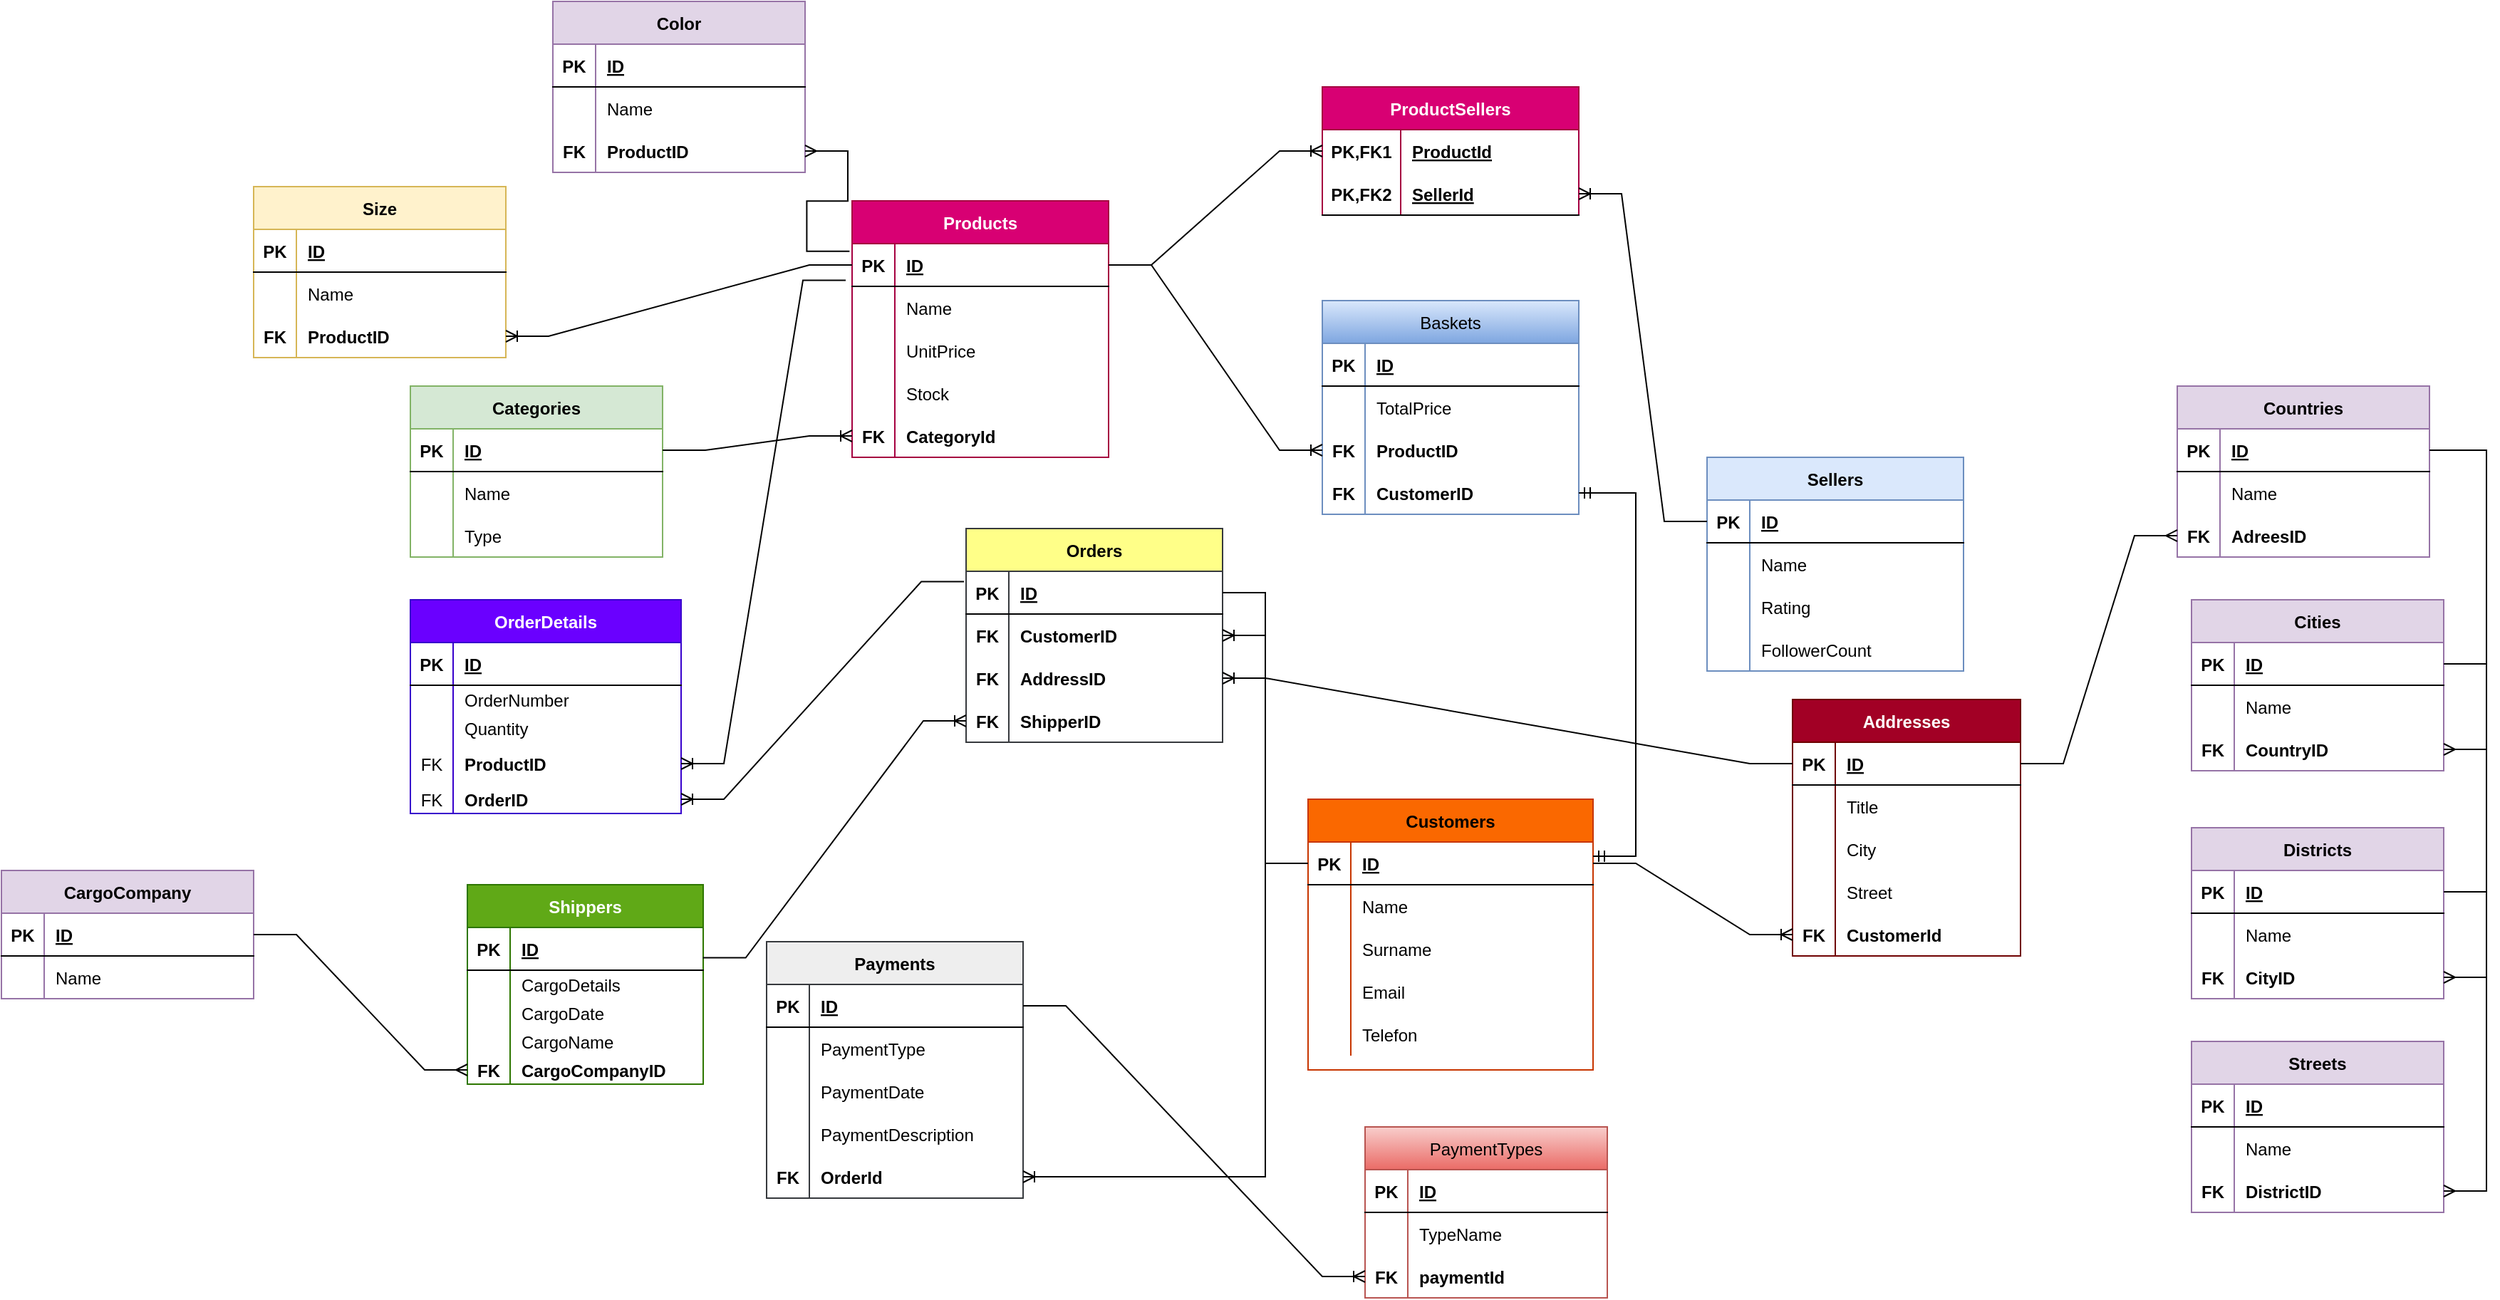 <mxfile version="20.6.0" type="github"><diagram id="aimrTTz_3bbNxJfhFERe" name="Page-1"><mxGraphModel dx="4007" dy="2316" grid="1" gridSize="10" guides="1" tooltips="1" connect="1" arrows="1" fold="1" page="1" pageScale="1" pageWidth="850" pageHeight="1100" math="0" shadow="0"><root><mxCell id="0"/><mxCell id="1" parent="0"/><mxCell id="3HL_ODP3C0yVfnh0Uc6g-1" value="Products" style="shape=table;startSize=30;container=1;collapsible=1;childLayout=tableLayout;fixedRows=1;rowLines=0;fontStyle=1;align=center;resizeLast=1;fillColor=#d80073;strokeColor=#A50040;fontColor=#ffffff;" vertex="1" parent="1"><mxGeometry x="-410" y="-110" width="180" height="180" as="geometry"/></mxCell><mxCell id="3HL_ODP3C0yVfnh0Uc6g-2" value="" style="shape=tableRow;horizontal=0;startSize=0;swimlaneHead=0;swimlaneBody=0;fillColor=none;collapsible=0;dropTarget=0;points=[[0,0.5],[1,0.5]];portConstraint=eastwest;top=0;left=0;right=0;bottom=1;" vertex="1" parent="3HL_ODP3C0yVfnh0Uc6g-1"><mxGeometry y="30" width="180" height="30" as="geometry"/></mxCell><mxCell id="3HL_ODP3C0yVfnh0Uc6g-3" value="PK" style="shape=partialRectangle;connectable=0;fillColor=none;top=0;left=0;bottom=0;right=0;fontStyle=1;overflow=hidden;" vertex="1" parent="3HL_ODP3C0yVfnh0Uc6g-2"><mxGeometry width="30" height="30" as="geometry"><mxRectangle width="30" height="30" as="alternateBounds"/></mxGeometry></mxCell><mxCell id="3HL_ODP3C0yVfnh0Uc6g-4" value="ID" style="shape=partialRectangle;connectable=0;fillColor=none;top=0;left=0;bottom=0;right=0;align=left;spacingLeft=6;fontStyle=5;overflow=hidden;" vertex="1" parent="3HL_ODP3C0yVfnh0Uc6g-2"><mxGeometry x="30" width="150" height="30" as="geometry"><mxRectangle width="150" height="30" as="alternateBounds"/></mxGeometry></mxCell><mxCell id="3HL_ODP3C0yVfnh0Uc6g-5" value="" style="shape=tableRow;horizontal=0;startSize=0;swimlaneHead=0;swimlaneBody=0;fillColor=none;collapsible=0;dropTarget=0;points=[[0,0.5],[1,0.5]];portConstraint=eastwest;top=0;left=0;right=0;bottom=0;" vertex="1" parent="3HL_ODP3C0yVfnh0Uc6g-1"><mxGeometry y="60" width="180" height="30" as="geometry"/></mxCell><mxCell id="3HL_ODP3C0yVfnh0Uc6g-6" value="" style="shape=partialRectangle;connectable=0;fillColor=none;top=0;left=0;bottom=0;right=0;editable=1;overflow=hidden;" vertex="1" parent="3HL_ODP3C0yVfnh0Uc6g-5"><mxGeometry width="30" height="30" as="geometry"><mxRectangle width="30" height="30" as="alternateBounds"/></mxGeometry></mxCell><mxCell id="3HL_ODP3C0yVfnh0Uc6g-7" value="Name" style="shape=partialRectangle;connectable=0;fillColor=none;top=0;left=0;bottom=0;right=0;align=left;spacingLeft=6;overflow=hidden;" vertex="1" parent="3HL_ODP3C0yVfnh0Uc6g-5"><mxGeometry x="30" width="150" height="30" as="geometry"><mxRectangle width="150" height="30" as="alternateBounds"/></mxGeometry></mxCell><mxCell id="3HL_ODP3C0yVfnh0Uc6g-8" value="" style="shape=tableRow;horizontal=0;startSize=0;swimlaneHead=0;swimlaneBody=0;fillColor=none;collapsible=0;dropTarget=0;points=[[0,0.5],[1,0.5]];portConstraint=eastwest;top=0;left=0;right=0;bottom=0;" vertex="1" parent="3HL_ODP3C0yVfnh0Uc6g-1"><mxGeometry y="90" width="180" height="30" as="geometry"/></mxCell><mxCell id="3HL_ODP3C0yVfnh0Uc6g-9" value="" style="shape=partialRectangle;connectable=0;fillColor=none;top=0;left=0;bottom=0;right=0;editable=1;overflow=hidden;" vertex="1" parent="3HL_ODP3C0yVfnh0Uc6g-8"><mxGeometry width="30" height="30" as="geometry"><mxRectangle width="30" height="30" as="alternateBounds"/></mxGeometry></mxCell><mxCell id="3HL_ODP3C0yVfnh0Uc6g-10" value="UnitPrice" style="shape=partialRectangle;connectable=0;fillColor=none;top=0;left=0;bottom=0;right=0;align=left;spacingLeft=6;overflow=hidden;" vertex="1" parent="3HL_ODP3C0yVfnh0Uc6g-8"><mxGeometry x="30" width="150" height="30" as="geometry"><mxRectangle width="150" height="30" as="alternateBounds"/></mxGeometry></mxCell><mxCell id="3HL_ODP3C0yVfnh0Uc6g-11" value="" style="shape=tableRow;horizontal=0;startSize=0;swimlaneHead=0;swimlaneBody=0;fillColor=none;collapsible=0;dropTarget=0;points=[[0,0.5],[1,0.5]];portConstraint=eastwest;top=0;left=0;right=0;bottom=0;" vertex="1" parent="3HL_ODP3C0yVfnh0Uc6g-1"><mxGeometry y="120" width="180" height="30" as="geometry"/></mxCell><mxCell id="3HL_ODP3C0yVfnh0Uc6g-12" value="" style="shape=partialRectangle;connectable=0;fillColor=none;top=0;left=0;bottom=0;right=0;editable=1;overflow=hidden;" vertex="1" parent="3HL_ODP3C0yVfnh0Uc6g-11"><mxGeometry width="30" height="30" as="geometry"><mxRectangle width="30" height="30" as="alternateBounds"/></mxGeometry></mxCell><mxCell id="3HL_ODP3C0yVfnh0Uc6g-13" value="Stock" style="shape=partialRectangle;connectable=0;fillColor=none;top=0;left=0;bottom=0;right=0;align=left;spacingLeft=6;overflow=hidden;" vertex="1" parent="3HL_ODP3C0yVfnh0Uc6g-11"><mxGeometry x="30" width="150" height="30" as="geometry"><mxRectangle width="150" height="30" as="alternateBounds"/></mxGeometry></mxCell><mxCell id="3HL_ODP3C0yVfnh0Uc6g-14" value="" style="shape=tableRow;horizontal=0;startSize=0;swimlaneHead=0;swimlaneBody=0;fillColor=none;collapsible=0;dropTarget=0;points=[[0,0.5],[1,0.5]];portConstraint=eastwest;top=0;left=0;right=0;bottom=0;" vertex="1" parent="3HL_ODP3C0yVfnh0Uc6g-1"><mxGeometry y="150" width="180" height="30" as="geometry"/></mxCell><mxCell id="3HL_ODP3C0yVfnh0Uc6g-15" value="FK" style="shape=partialRectangle;connectable=0;fillColor=none;top=0;left=0;bottom=0;right=0;editable=1;overflow=hidden;fontStyle=1" vertex="1" parent="3HL_ODP3C0yVfnh0Uc6g-14"><mxGeometry width="30" height="30" as="geometry"><mxRectangle width="30" height="30" as="alternateBounds"/></mxGeometry></mxCell><mxCell id="3HL_ODP3C0yVfnh0Uc6g-16" value="CategoryId" style="shape=partialRectangle;connectable=0;fillColor=none;top=0;left=0;bottom=0;right=0;align=left;spacingLeft=6;overflow=hidden;fontStyle=1" vertex="1" parent="3HL_ODP3C0yVfnh0Uc6g-14"><mxGeometry x="30" width="150" height="30" as="geometry"><mxRectangle width="150" height="30" as="alternateBounds"/></mxGeometry></mxCell><mxCell id="3HL_ODP3C0yVfnh0Uc6g-17" value="Categories" style="shape=table;startSize=30;container=1;collapsible=1;childLayout=tableLayout;fixedRows=1;rowLines=0;fontStyle=1;align=center;resizeLast=1;fillColor=#d5e8d4;strokeColor=#82b366;" vertex="1" parent="1"><mxGeometry x="-720" y="20" width="177" height="120" as="geometry"/></mxCell><mxCell id="3HL_ODP3C0yVfnh0Uc6g-18" value="" style="shape=tableRow;horizontal=0;startSize=0;swimlaneHead=0;swimlaneBody=0;fillColor=none;collapsible=0;dropTarget=0;points=[[0,0.5],[1,0.5]];portConstraint=eastwest;top=0;left=0;right=0;bottom=1;" vertex="1" parent="3HL_ODP3C0yVfnh0Uc6g-17"><mxGeometry y="30" width="177" height="30" as="geometry"/></mxCell><mxCell id="3HL_ODP3C0yVfnh0Uc6g-19" value="PK" style="shape=partialRectangle;connectable=0;fillColor=none;top=0;left=0;bottom=0;right=0;fontStyle=1;overflow=hidden;" vertex="1" parent="3HL_ODP3C0yVfnh0Uc6g-18"><mxGeometry width="30" height="30" as="geometry"><mxRectangle width="30" height="30" as="alternateBounds"/></mxGeometry></mxCell><mxCell id="3HL_ODP3C0yVfnh0Uc6g-20" value="ID" style="shape=partialRectangle;connectable=0;fillColor=none;top=0;left=0;bottom=0;right=0;align=left;spacingLeft=6;fontStyle=5;overflow=hidden;" vertex="1" parent="3HL_ODP3C0yVfnh0Uc6g-18"><mxGeometry x="30" width="147" height="30" as="geometry"><mxRectangle width="147" height="30" as="alternateBounds"/></mxGeometry></mxCell><mxCell id="3HL_ODP3C0yVfnh0Uc6g-21" value="" style="shape=tableRow;horizontal=0;startSize=0;swimlaneHead=0;swimlaneBody=0;fillColor=none;collapsible=0;dropTarget=0;points=[[0,0.5],[1,0.5]];portConstraint=eastwest;top=0;left=0;right=0;bottom=0;" vertex="1" parent="3HL_ODP3C0yVfnh0Uc6g-17"><mxGeometry y="60" width="177" height="30" as="geometry"/></mxCell><mxCell id="3HL_ODP3C0yVfnh0Uc6g-22" value="" style="shape=partialRectangle;connectable=0;fillColor=none;top=0;left=0;bottom=0;right=0;editable=1;overflow=hidden;" vertex="1" parent="3HL_ODP3C0yVfnh0Uc6g-21"><mxGeometry width="30" height="30" as="geometry"><mxRectangle width="30" height="30" as="alternateBounds"/></mxGeometry></mxCell><mxCell id="3HL_ODP3C0yVfnh0Uc6g-23" value="Name" style="shape=partialRectangle;connectable=0;fillColor=none;top=0;left=0;bottom=0;right=0;align=left;spacingLeft=6;overflow=hidden;" vertex="1" parent="3HL_ODP3C0yVfnh0Uc6g-21"><mxGeometry x="30" width="147" height="30" as="geometry"><mxRectangle width="147" height="30" as="alternateBounds"/></mxGeometry></mxCell><mxCell id="3HL_ODP3C0yVfnh0Uc6g-24" value="" style="shape=tableRow;horizontal=0;startSize=0;swimlaneHead=0;swimlaneBody=0;fillColor=none;collapsible=0;dropTarget=0;points=[[0,0.5],[1,0.5]];portConstraint=eastwest;top=0;left=0;right=0;bottom=0;" vertex="1" parent="3HL_ODP3C0yVfnh0Uc6g-17"><mxGeometry y="90" width="177" height="30" as="geometry"/></mxCell><mxCell id="3HL_ODP3C0yVfnh0Uc6g-25" value="" style="shape=partialRectangle;connectable=0;fillColor=none;top=0;left=0;bottom=0;right=0;editable=1;overflow=hidden;" vertex="1" parent="3HL_ODP3C0yVfnh0Uc6g-24"><mxGeometry width="30" height="30" as="geometry"><mxRectangle width="30" height="30" as="alternateBounds"/></mxGeometry></mxCell><mxCell id="3HL_ODP3C0yVfnh0Uc6g-26" value="Type" style="shape=partialRectangle;connectable=0;fillColor=none;top=0;left=0;bottom=0;right=0;align=left;spacingLeft=6;overflow=hidden;" vertex="1" parent="3HL_ODP3C0yVfnh0Uc6g-24"><mxGeometry x="30" width="147" height="30" as="geometry"><mxRectangle width="147" height="30" as="alternateBounds"/></mxGeometry></mxCell><mxCell id="3HL_ODP3C0yVfnh0Uc6g-27" value="Customers" style="shape=table;startSize=30;container=1;collapsible=1;childLayout=tableLayout;fixedRows=1;rowLines=0;fontStyle=1;align=center;resizeLast=1;fillColor=#fa6800;fontColor=#000000;strokeColor=#C73500;" vertex="1" parent="1"><mxGeometry x="-90" y="310" width="200" height="190" as="geometry"/></mxCell><mxCell id="3HL_ODP3C0yVfnh0Uc6g-28" value="" style="shape=tableRow;horizontal=0;startSize=0;swimlaneHead=0;swimlaneBody=0;fillColor=none;collapsible=0;dropTarget=0;points=[[0,0.5],[1,0.5]];portConstraint=eastwest;top=0;left=0;right=0;bottom=1;" vertex="1" parent="3HL_ODP3C0yVfnh0Uc6g-27"><mxGeometry y="30" width="200" height="30" as="geometry"/></mxCell><mxCell id="3HL_ODP3C0yVfnh0Uc6g-29" value="PK" style="shape=partialRectangle;connectable=0;fillColor=none;top=0;left=0;bottom=0;right=0;fontStyle=1;overflow=hidden;" vertex="1" parent="3HL_ODP3C0yVfnh0Uc6g-28"><mxGeometry width="30" height="30" as="geometry"><mxRectangle width="30" height="30" as="alternateBounds"/></mxGeometry></mxCell><mxCell id="3HL_ODP3C0yVfnh0Uc6g-30" value="ID" style="shape=partialRectangle;connectable=0;fillColor=none;top=0;left=0;bottom=0;right=0;align=left;spacingLeft=6;fontStyle=5;overflow=hidden;" vertex="1" parent="3HL_ODP3C0yVfnh0Uc6g-28"><mxGeometry x="30" width="170" height="30" as="geometry"><mxRectangle width="170" height="30" as="alternateBounds"/></mxGeometry></mxCell><mxCell id="3HL_ODP3C0yVfnh0Uc6g-31" value="" style="shape=tableRow;horizontal=0;startSize=0;swimlaneHead=0;swimlaneBody=0;fillColor=none;collapsible=0;dropTarget=0;points=[[0,0.5],[1,0.5]];portConstraint=eastwest;top=0;left=0;right=0;bottom=0;" vertex="1" parent="3HL_ODP3C0yVfnh0Uc6g-27"><mxGeometry y="60" width="200" height="30" as="geometry"/></mxCell><mxCell id="3HL_ODP3C0yVfnh0Uc6g-32" value="" style="shape=partialRectangle;connectable=0;fillColor=none;top=0;left=0;bottom=0;right=0;editable=1;overflow=hidden;" vertex="1" parent="3HL_ODP3C0yVfnh0Uc6g-31"><mxGeometry width="30" height="30" as="geometry"><mxRectangle width="30" height="30" as="alternateBounds"/></mxGeometry></mxCell><mxCell id="3HL_ODP3C0yVfnh0Uc6g-33" value="Name" style="shape=partialRectangle;connectable=0;fillColor=none;top=0;left=0;bottom=0;right=0;align=left;spacingLeft=6;overflow=hidden;" vertex="1" parent="3HL_ODP3C0yVfnh0Uc6g-31"><mxGeometry x="30" width="170" height="30" as="geometry"><mxRectangle width="170" height="30" as="alternateBounds"/></mxGeometry></mxCell><mxCell id="3HL_ODP3C0yVfnh0Uc6g-34" value="" style="shape=tableRow;horizontal=0;startSize=0;swimlaneHead=0;swimlaneBody=0;fillColor=none;collapsible=0;dropTarget=0;points=[[0,0.5],[1,0.5]];portConstraint=eastwest;top=0;left=0;right=0;bottom=0;" vertex="1" parent="3HL_ODP3C0yVfnh0Uc6g-27"><mxGeometry y="90" width="200" height="30" as="geometry"/></mxCell><mxCell id="3HL_ODP3C0yVfnh0Uc6g-35" value="" style="shape=partialRectangle;connectable=0;fillColor=none;top=0;left=0;bottom=0;right=0;editable=1;overflow=hidden;" vertex="1" parent="3HL_ODP3C0yVfnh0Uc6g-34"><mxGeometry width="30" height="30" as="geometry"><mxRectangle width="30" height="30" as="alternateBounds"/></mxGeometry></mxCell><mxCell id="3HL_ODP3C0yVfnh0Uc6g-36" value="Surname" style="shape=partialRectangle;connectable=0;fillColor=none;top=0;left=0;bottom=0;right=0;align=left;spacingLeft=6;overflow=hidden;" vertex="1" parent="3HL_ODP3C0yVfnh0Uc6g-34"><mxGeometry x="30" width="170" height="30" as="geometry"><mxRectangle width="170" height="30" as="alternateBounds"/></mxGeometry></mxCell><mxCell id="3HL_ODP3C0yVfnh0Uc6g-37" value="" style="shape=tableRow;horizontal=0;startSize=0;swimlaneHead=0;swimlaneBody=0;fillColor=none;collapsible=0;dropTarget=0;points=[[0,0.5],[1,0.5]];portConstraint=eastwest;top=0;left=0;right=0;bottom=0;" vertex="1" parent="3HL_ODP3C0yVfnh0Uc6g-27"><mxGeometry y="120" width="200" height="30" as="geometry"/></mxCell><mxCell id="3HL_ODP3C0yVfnh0Uc6g-38" value="" style="shape=partialRectangle;connectable=0;fillColor=none;top=0;left=0;bottom=0;right=0;editable=1;overflow=hidden;" vertex="1" parent="3HL_ODP3C0yVfnh0Uc6g-37"><mxGeometry width="30" height="30" as="geometry"><mxRectangle width="30" height="30" as="alternateBounds"/></mxGeometry></mxCell><mxCell id="3HL_ODP3C0yVfnh0Uc6g-39" value="Email" style="shape=partialRectangle;connectable=0;fillColor=none;top=0;left=0;bottom=0;right=0;align=left;spacingLeft=6;overflow=hidden;" vertex="1" parent="3HL_ODP3C0yVfnh0Uc6g-37"><mxGeometry x="30" width="170" height="30" as="geometry"><mxRectangle width="170" height="30" as="alternateBounds"/></mxGeometry></mxCell><mxCell id="3HL_ODP3C0yVfnh0Uc6g-173" value="" style="shape=tableRow;horizontal=0;startSize=0;swimlaneHead=0;swimlaneBody=0;fillColor=none;collapsible=0;dropTarget=0;points=[[0,0.5],[1,0.5]];portConstraint=eastwest;top=0;left=0;right=0;bottom=0;" vertex="1" parent="3HL_ODP3C0yVfnh0Uc6g-27"><mxGeometry y="150" width="200" height="30" as="geometry"/></mxCell><mxCell id="3HL_ODP3C0yVfnh0Uc6g-174" value="" style="shape=partialRectangle;connectable=0;fillColor=none;top=0;left=0;bottom=0;right=0;editable=1;overflow=hidden;" vertex="1" parent="3HL_ODP3C0yVfnh0Uc6g-173"><mxGeometry width="30" height="30" as="geometry"><mxRectangle width="30" height="30" as="alternateBounds"/></mxGeometry></mxCell><mxCell id="3HL_ODP3C0yVfnh0Uc6g-175" value="Telefon" style="shape=partialRectangle;connectable=0;fillColor=none;top=0;left=0;bottom=0;right=0;align=left;spacingLeft=6;overflow=hidden;" vertex="1" parent="3HL_ODP3C0yVfnh0Uc6g-173"><mxGeometry x="30" width="170" height="30" as="geometry"><mxRectangle width="170" height="30" as="alternateBounds"/></mxGeometry></mxCell><mxCell id="3HL_ODP3C0yVfnh0Uc6g-40" value="Addresses" style="shape=table;startSize=30;container=1;collapsible=1;childLayout=tableLayout;fixedRows=1;rowLines=0;fontStyle=1;align=center;resizeLast=1;fillColor=#a20025;fontColor=#ffffff;strokeColor=#6F0000;" vertex="1" parent="1"><mxGeometry x="250" y="240" width="160" height="180" as="geometry"/></mxCell><mxCell id="3HL_ODP3C0yVfnh0Uc6g-41" value="" style="shape=tableRow;horizontal=0;startSize=0;swimlaneHead=0;swimlaneBody=0;fillColor=none;collapsible=0;dropTarget=0;points=[[0,0.5],[1,0.5]];portConstraint=eastwest;top=0;left=0;right=0;bottom=1;" vertex="1" parent="3HL_ODP3C0yVfnh0Uc6g-40"><mxGeometry y="30" width="160" height="30" as="geometry"/></mxCell><mxCell id="3HL_ODP3C0yVfnh0Uc6g-42" value="PK" style="shape=partialRectangle;connectable=0;fillColor=none;top=0;left=0;bottom=0;right=0;fontStyle=1;overflow=hidden;" vertex="1" parent="3HL_ODP3C0yVfnh0Uc6g-41"><mxGeometry width="30" height="30" as="geometry"><mxRectangle width="30" height="30" as="alternateBounds"/></mxGeometry></mxCell><mxCell id="3HL_ODP3C0yVfnh0Uc6g-43" value="ID" style="shape=partialRectangle;connectable=0;fillColor=none;top=0;left=0;bottom=0;right=0;align=left;spacingLeft=6;fontStyle=5;overflow=hidden;" vertex="1" parent="3HL_ODP3C0yVfnh0Uc6g-41"><mxGeometry x="30" width="130" height="30" as="geometry"><mxRectangle width="130" height="30" as="alternateBounds"/></mxGeometry></mxCell><mxCell id="3HL_ODP3C0yVfnh0Uc6g-44" value="" style="shape=tableRow;horizontal=0;startSize=0;swimlaneHead=0;swimlaneBody=0;fillColor=none;collapsible=0;dropTarget=0;points=[[0,0.5],[1,0.5]];portConstraint=eastwest;top=0;left=0;right=0;bottom=0;" vertex="1" parent="3HL_ODP3C0yVfnh0Uc6g-40"><mxGeometry y="60" width="160" height="30" as="geometry"/></mxCell><mxCell id="3HL_ODP3C0yVfnh0Uc6g-45" value="" style="shape=partialRectangle;connectable=0;fillColor=none;top=0;left=0;bottom=0;right=0;editable=1;overflow=hidden;" vertex="1" parent="3HL_ODP3C0yVfnh0Uc6g-44"><mxGeometry width="30" height="30" as="geometry"><mxRectangle width="30" height="30" as="alternateBounds"/></mxGeometry></mxCell><mxCell id="3HL_ODP3C0yVfnh0Uc6g-46" value="Title" style="shape=partialRectangle;connectable=0;fillColor=none;top=0;left=0;bottom=0;right=0;align=left;spacingLeft=6;overflow=hidden;" vertex="1" parent="3HL_ODP3C0yVfnh0Uc6g-44"><mxGeometry x="30" width="130" height="30" as="geometry"><mxRectangle width="130" height="30" as="alternateBounds"/></mxGeometry></mxCell><mxCell id="3HL_ODP3C0yVfnh0Uc6g-47" value="" style="shape=tableRow;horizontal=0;startSize=0;swimlaneHead=0;swimlaneBody=0;fillColor=none;collapsible=0;dropTarget=0;points=[[0,0.5],[1,0.5]];portConstraint=eastwest;top=0;left=0;right=0;bottom=0;" vertex="1" parent="3HL_ODP3C0yVfnh0Uc6g-40"><mxGeometry y="90" width="160" height="30" as="geometry"/></mxCell><mxCell id="3HL_ODP3C0yVfnh0Uc6g-48" value="" style="shape=partialRectangle;connectable=0;fillColor=none;top=0;left=0;bottom=0;right=0;editable=1;overflow=hidden;" vertex="1" parent="3HL_ODP3C0yVfnh0Uc6g-47"><mxGeometry width="30" height="30" as="geometry"><mxRectangle width="30" height="30" as="alternateBounds"/></mxGeometry></mxCell><mxCell id="3HL_ODP3C0yVfnh0Uc6g-49" value="City" style="shape=partialRectangle;connectable=0;fillColor=none;top=0;left=0;bottom=0;right=0;align=left;spacingLeft=6;overflow=hidden;" vertex="1" parent="3HL_ODP3C0yVfnh0Uc6g-47"><mxGeometry x="30" width="130" height="30" as="geometry"><mxRectangle width="130" height="30" as="alternateBounds"/></mxGeometry></mxCell><mxCell id="3HL_ODP3C0yVfnh0Uc6g-50" value="" style="shape=tableRow;horizontal=0;startSize=0;swimlaneHead=0;swimlaneBody=0;fillColor=none;collapsible=0;dropTarget=0;points=[[0,0.5],[1,0.5]];portConstraint=eastwest;top=0;left=0;right=0;bottom=0;" vertex="1" parent="3HL_ODP3C0yVfnh0Uc6g-40"><mxGeometry y="120" width="160" height="30" as="geometry"/></mxCell><mxCell id="3HL_ODP3C0yVfnh0Uc6g-51" value="" style="shape=partialRectangle;connectable=0;fillColor=none;top=0;left=0;bottom=0;right=0;editable=1;overflow=hidden;" vertex="1" parent="3HL_ODP3C0yVfnh0Uc6g-50"><mxGeometry width="30" height="30" as="geometry"><mxRectangle width="30" height="30" as="alternateBounds"/></mxGeometry></mxCell><mxCell id="3HL_ODP3C0yVfnh0Uc6g-52" value="Street" style="shape=partialRectangle;connectable=0;fillColor=none;top=0;left=0;bottom=0;right=0;align=left;spacingLeft=6;overflow=hidden;" vertex="1" parent="3HL_ODP3C0yVfnh0Uc6g-50"><mxGeometry x="30" width="130" height="30" as="geometry"><mxRectangle width="130" height="30" as="alternateBounds"/></mxGeometry></mxCell><mxCell id="3HL_ODP3C0yVfnh0Uc6g-53" value="" style="shape=tableRow;horizontal=0;startSize=0;swimlaneHead=0;swimlaneBody=0;fillColor=none;collapsible=0;dropTarget=0;points=[[0,0.5],[1,0.5]];portConstraint=eastwest;top=0;left=0;right=0;bottom=0;" vertex="1" parent="3HL_ODP3C0yVfnh0Uc6g-40"><mxGeometry y="150" width="160" height="30" as="geometry"/></mxCell><mxCell id="3HL_ODP3C0yVfnh0Uc6g-54" value="FK" style="shape=partialRectangle;connectable=0;fillColor=none;top=0;left=0;bottom=0;right=0;editable=1;overflow=hidden;fontStyle=1" vertex="1" parent="3HL_ODP3C0yVfnh0Uc6g-53"><mxGeometry width="30" height="30" as="geometry"><mxRectangle width="30" height="30" as="alternateBounds"/></mxGeometry></mxCell><mxCell id="3HL_ODP3C0yVfnh0Uc6g-55" value="CustomerId" style="shape=partialRectangle;connectable=0;fillColor=none;top=0;left=0;bottom=0;right=0;align=left;spacingLeft=6;overflow=hidden;fontStyle=1" vertex="1" parent="3HL_ODP3C0yVfnh0Uc6g-53"><mxGeometry x="30" width="130" height="30" as="geometry"><mxRectangle width="130" height="30" as="alternateBounds"/></mxGeometry></mxCell><mxCell id="3HL_ODP3C0yVfnh0Uc6g-56" value="" style="edgeStyle=entityRelationEdgeStyle;fontSize=12;html=1;endArrow=ERoneToMany;rounded=0;exitX=1;exitY=0.5;exitDx=0;exitDy=0;entryX=0;entryY=0.5;entryDx=0;entryDy=0;" edge="1" parent="1" source="3HL_ODP3C0yVfnh0Uc6g-28" target="3HL_ODP3C0yVfnh0Uc6g-53"><mxGeometry width="100" height="100" relative="1" as="geometry"><mxPoint x="289" y="731" as="sourcePoint"/><mxPoint x="420" y="671" as="targetPoint"/></mxGeometry></mxCell><mxCell id="3HL_ODP3C0yVfnh0Uc6g-57" value="Sellers" style="shape=table;startSize=30;container=1;collapsible=1;childLayout=tableLayout;fixedRows=1;rowLines=0;fontStyle=1;align=center;resizeLast=1;fillColor=#dae8fc;strokeColor=#6c8ebf;" vertex="1" parent="1"><mxGeometry x="190" y="70" width="180" height="150" as="geometry"/></mxCell><mxCell id="3HL_ODP3C0yVfnh0Uc6g-58" value="" style="shape=tableRow;horizontal=0;startSize=0;swimlaneHead=0;swimlaneBody=0;fillColor=none;collapsible=0;dropTarget=0;points=[[0,0.5],[1,0.5]];portConstraint=eastwest;top=0;left=0;right=0;bottom=1;" vertex="1" parent="3HL_ODP3C0yVfnh0Uc6g-57"><mxGeometry y="30" width="180" height="30" as="geometry"/></mxCell><mxCell id="3HL_ODP3C0yVfnh0Uc6g-59" value="PK" style="shape=partialRectangle;connectable=0;fillColor=none;top=0;left=0;bottom=0;right=0;fontStyle=1;overflow=hidden;" vertex="1" parent="3HL_ODP3C0yVfnh0Uc6g-58"><mxGeometry width="30" height="30" as="geometry"><mxRectangle width="30" height="30" as="alternateBounds"/></mxGeometry></mxCell><mxCell id="3HL_ODP3C0yVfnh0Uc6g-60" value="ID" style="shape=partialRectangle;connectable=0;fillColor=none;top=0;left=0;bottom=0;right=0;align=left;spacingLeft=6;fontStyle=5;overflow=hidden;" vertex="1" parent="3HL_ODP3C0yVfnh0Uc6g-58"><mxGeometry x="30" width="150" height="30" as="geometry"><mxRectangle width="150" height="30" as="alternateBounds"/></mxGeometry></mxCell><mxCell id="3HL_ODP3C0yVfnh0Uc6g-61" value="" style="shape=tableRow;horizontal=0;startSize=0;swimlaneHead=0;swimlaneBody=0;fillColor=none;collapsible=0;dropTarget=0;points=[[0,0.5],[1,0.5]];portConstraint=eastwest;top=0;left=0;right=0;bottom=0;" vertex="1" parent="3HL_ODP3C0yVfnh0Uc6g-57"><mxGeometry y="60" width="180" height="30" as="geometry"/></mxCell><mxCell id="3HL_ODP3C0yVfnh0Uc6g-62" value="" style="shape=partialRectangle;connectable=0;fillColor=none;top=0;left=0;bottom=0;right=0;editable=1;overflow=hidden;" vertex="1" parent="3HL_ODP3C0yVfnh0Uc6g-61"><mxGeometry width="30" height="30" as="geometry"><mxRectangle width="30" height="30" as="alternateBounds"/></mxGeometry></mxCell><mxCell id="3HL_ODP3C0yVfnh0Uc6g-63" value="Name" style="shape=partialRectangle;connectable=0;fillColor=none;top=0;left=0;bottom=0;right=0;align=left;spacingLeft=6;overflow=hidden;" vertex="1" parent="3HL_ODP3C0yVfnh0Uc6g-61"><mxGeometry x="30" width="150" height="30" as="geometry"><mxRectangle width="150" height="30" as="alternateBounds"/></mxGeometry></mxCell><mxCell id="3HL_ODP3C0yVfnh0Uc6g-64" value="" style="shape=tableRow;horizontal=0;startSize=0;swimlaneHead=0;swimlaneBody=0;fillColor=none;collapsible=0;dropTarget=0;points=[[0,0.5],[1,0.5]];portConstraint=eastwest;top=0;left=0;right=0;bottom=0;" vertex="1" parent="3HL_ODP3C0yVfnh0Uc6g-57"><mxGeometry y="90" width="180" height="30" as="geometry"/></mxCell><mxCell id="3HL_ODP3C0yVfnh0Uc6g-65" value="" style="shape=partialRectangle;connectable=0;fillColor=none;top=0;left=0;bottom=0;right=0;editable=1;overflow=hidden;" vertex="1" parent="3HL_ODP3C0yVfnh0Uc6g-64"><mxGeometry width="30" height="30" as="geometry"><mxRectangle width="30" height="30" as="alternateBounds"/></mxGeometry></mxCell><mxCell id="3HL_ODP3C0yVfnh0Uc6g-66" value="Rating" style="shape=partialRectangle;connectable=0;fillColor=none;top=0;left=0;bottom=0;right=0;align=left;spacingLeft=6;overflow=hidden;" vertex="1" parent="3HL_ODP3C0yVfnh0Uc6g-64"><mxGeometry x="30" width="150" height="30" as="geometry"><mxRectangle width="150" height="30" as="alternateBounds"/></mxGeometry></mxCell><mxCell id="3HL_ODP3C0yVfnh0Uc6g-67" value="" style="shape=tableRow;horizontal=0;startSize=0;swimlaneHead=0;swimlaneBody=0;fillColor=none;collapsible=0;dropTarget=0;points=[[0,0.5],[1,0.5]];portConstraint=eastwest;top=0;left=0;right=0;bottom=0;" vertex="1" parent="3HL_ODP3C0yVfnh0Uc6g-57"><mxGeometry y="120" width="180" height="30" as="geometry"/></mxCell><mxCell id="3HL_ODP3C0yVfnh0Uc6g-68" value="" style="shape=partialRectangle;connectable=0;fillColor=none;top=0;left=0;bottom=0;right=0;editable=1;overflow=hidden;" vertex="1" parent="3HL_ODP3C0yVfnh0Uc6g-67"><mxGeometry width="30" height="30" as="geometry"><mxRectangle width="30" height="30" as="alternateBounds"/></mxGeometry></mxCell><mxCell id="3HL_ODP3C0yVfnh0Uc6g-69" value="FollowerCount" style="shape=partialRectangle;connectable=0;fillColor=none;top=0;left=0;bottom=0;right=0;align=left;spacingLeft=6;overflow=hidden;" vertex="1" parent="3HL_ODP3C0yVfnh0Uc6g-67"><mxGeometry x="30" width="150" height="30" as="geometry"><mxRectangle width="150" height="30" as="alternateBounds"/></mxGeometry></mxCell><mxCell id="3HL_ODP3C0yVfnh0Uc6g-70" value="ProductSellers" style="shape=table;startSize=30;container=1;collapsible=1;childLayout=tableLayout;fixedRows=1;rowLines=0;fontStyle=1;align=center;resizeLast=1;fillColor=#d80073;fontColor=#ffffff;strokeColor=#A50040;" vertex="1" parent="1"><mxGeometry x="-80" y="-190" width="180" height="90" as="geometry"/></mxCell><mxCell id="3HL_ODP3C0yVfnh0Uc6g-71" value="" style="shape=tableRow;horizontal=0;startSize=0;swimlaneHead=0;swimlaneBody=0;fillColor=none;collapsible=0;dropTarget=0;points=[[0,0.5],[1,0.5]];portConstraint=eastwest;top=0;left=0;right=0;bottom=0;" vertex="1" parent="3HL_ODP3C0yVfnh0Uc6g-70"><mxGeometry y="30" width="180" height="30" as="geometry"/></mxCell><mxCell id="3HL_ODP3C0yVfnh0Uc6g-72" value="PK,FK1" style="shape=partialRectangle;connectable=0;fillColor=none;top=0;left=0;bottom=0;right=0;fontStyle=1;overflow=hidden;" vertex="1" parent="3HL_ODP3C0yVfnh0Uc6g-71"><mxGeometry width="55" height="30" as="geometry"><mxRectangle width="55" height="30" as="alternateBounds"/></mxGeometry></mxCell><mxCell id="3HL_ODP3C0yVfnh0Uc6g-73" value="ProductId" style="shape=partialRectangle;connectable=0;fillColor=none;top=0;left=0;bottom=0;right=0;align=left;spacingLeft=6;fontStyle=5;overflow=hidden;" vertex="1" parent="3HL_ODP3C0yVfnh0Uc6g-71"><mxGeometry x="55" width="125" height="30" as="geometry"><mxRectangle width="125" height="30" as="alternateBounds"/></mxGeometry></mxCell><mxCell id="3HL_ODP3C0yVfnh0Uc6g-74" value="" style="shape=tableRow;horizontal=0;startSize=0;swimlaneHead=0;swimlaneBody=0;fillColor=none;collapsible=0;dropTarget=0;points=[[0,0.5],[1,0.5]];portConstraint=eastwest;top=0;left=0;right=0;bottom=1;" vertex="1" parent="3HL_ODP3C0yVfnh0Uc6g-70"><mxGeometry y="60" width="180" height="30" as="geometry"/></mxCell><mxCell id="3HL_ODP3C0yVfnh0Uc6g-75" value="PK,FK2" style="shape=partialRectangle;connectable=0;fillColor=none;top=0;left=0;bottom=0;right=0;fontStyle=1;overflow=hidden;" vertex="1" parent="3HL_ODP3C0yVfnh0Uc6g-74"><mxGeometry width="55" height="30" as="geometry"><mxRectangle width="55" height="30" as="alternateBounds"/></mxGeometry></mxCell><mxCell id="3HL_ODP3C0yVfnh0Uc6g-76" value="SellerId" style="shape=partialRectangle;connectable=0;fillColor=none;top=0;left=0;bottom=0;right=0;align=left;spacingLeft=6;fontStyle=5;overflow=hidden;" vertex="1" parent="3HL_ODP3C0yVfnh0Uc6g-74"><mxGeometry x="55" width="125" height="30" as="geometry"><mxRectangle width="125" height="30" as="alternateBounds"/></mxGeometry></mxCell><mxCell id="3HL_ODP3C0yVfnh0Uc6g-77" value="" style="edgeStyle=entityRelationEdgeStyle;fontSize=12;html=1;endArrow=ERoneToMany;rounded=0;entryX=0;entryY=0.5;entryDx=0;entryDy=0;exitX=1;exitY=0.5;exitDx=0;exitDy=0;" edge="1" parent="1" source="3HL_ODP3C0yVfnh0Uc6g-2" target="3HL_ODP3C0yVfnh0Uc6g-71"><mxGeometry width="100" height="100" relative="1" as="geometry"><mxPoint x="230" y="145" as="sourcePoint"/><mxPoint x="50" y="385" as="targetPoint"/></mxGeometry></mxCell><mxCell id="3HL_ODP3C0yVfnh0Uc6g-78" value="" style="edgeStyle=entityRelationEdgeStyle;fontSize=12;html=1;endArrow=ERoneToMany;rounded=0;entryX=1;entryY=0.5;entryDx=0;entryDy=0;exitX=0;exitY=0.5;exitDx=0;exitDy=0;" edge="1" parent="1" source="3HL_ODP3C0yVfnh0Uc6g-58" target="3HL_ODP3C0yVfnh0Uc6g-74"><mxGeometry width="100" height="100" relative="1" as="geometry"><mxPoint x="500" y="540" as="sourcePoint"/><mxPoint x="600" y="440" as="targetPoint"/></mxGeometry></mxCell><mxCell id="3HL_ODP3C0yVfnh0Uc6g-79" value="Shippers" style="shape=table;startSize=30;container=1;collapsible=1;childLayout=tableLayout;fixedRows=1;rowLines=0;fontStyle=1;align=center;resizeLast=1;fillColor=#60a917;fontColor=#ffffff;strokeColor=#2D7600;" vertex="1" parent="1"><mxGeometry x="-680" y="370" width="165.5" height="140" as="geometry"/></mxCell><mxCell id="3HL_ODP3C0yVfnh0Uc6g-80" value="" style="shape=tableRow;horizontal=0;startSize=0;swimlaneHead=0;swimlaneBody=0;fillColor=none;collapsible=0;dropTarget=0;points=[[0,0.5],[1,0.5]];portConstraint=eastwest;top=0;left=0;right=0;bottom=1;" vertex="1" parent="3HL_ODP3C0yVfnh0Uc6g-79"><mxGeometry y="30" width="165.5" height="30" as="geometry"/></mxCell><mxCell id="3HL_ODP3C0yVfnh0Uc6g-81" value="PK" style="shape=partialRectangle;connectable=0;fillColor=none;top=0;left=0;bottom=0;right=0;fontStyle=1;overflow=hidden;" vertex="1" parent="3HL_ODP3C0yVfnh0Uc6g-80"><mxGeometry width="30" height="30" as="geometry"><mxRectangle width="30" height="30" as="alternateBounds"/></mxGeometry></mxCell><mxCell id="3HL_ODP3C0yVfnh0Uc6g-82" value="ID" style="shape=partialRectangle;connectable=0;fillColor=none;top=0;left=0;bottom=0;right=0;align=left;spacingLeft=6;fontStyle=5;overflow=hidden;" vertex="1" parent="3HL_ODP3C0yVfnh0Uc6g-80"><mxGeometry x="30" width="135.5" height="30" as="geometry"><mxRectangle width="135.5" height="30" as="alternateBounds"/></mxGeometry></mxCell><mxCell id="3HL_ODP3C0yVfnh0Uc6g-83" value="" style="shape=tableRow;horizontal=0;startSize=0;swimlaneHead=0;swimlaneBody=0;fillColor=none;collapsible=0;dropTarget=0;points=[[0,0.5],[1,0.5]];portConstraint=eastwest;top=0;left=0;right=0;bottom=0;" vertex="1" parent="3HL_ODP3C0yVfnh0Uc6g-79"><mxGeometry y="60" width="165.5" height="20" as="geometry"/></mxCell><mxCell id="3HL_ODP3C0yVfnh0Uc6g-84" value="" style="shape=partialRectangle;connectable=0;fillColor=none;top=0;left=0;bottom=0;right=0;editable=1;overflow=hidden;" vertex="1" parent="3HL_ODP3C0yVfnh0Uc6g-83"><mxGeometry width="30" height="20" as="geometry"><mxRectangle width="30" height="20" as="alternateBounds"/></mxGeometry></mxCell><mxCell id="3HL_ODP3C0yVfnh0Uc6g-85" value="CargoDetails" style="shape=partialRectangle;connectable=0;fillColor=none;top=0;left=0;bottom=0;right=0;align=left;spacingLeft=6;overflow=hidden;" vertex="1" parent="3HL_ODP3C0yVfnh0Uc6g-83"><mxGeometry x="30" width="135.5" height="20" as="geometry"><mxRectangle width="135.5" height="20" as="alternateBounds"/></mxGeometry></mxCell><mxCell id="3HL_ODP3C0yVfnh0Uc6g-267" value="" style="shape=tableRow;horizontal=0;startSize=0;swimlaneHead=0;swimlaneBody=0;fillColor=none;collapsible=0;dropTarget=0;points=[[0,0.5],[1,0.5]];portConstraint=eastwest;top=0;left=0;right=0;bottom=0;" vertex="1" parent="3HL_ODP3C0yVfnh0Uc6g-79"><mxGeometry y="80" width="165.5" height="20" as="geometry"/></mxCell><mxCell id="3HL_ODP3C0yVfnh0Uc6g-268" value="" style="shape=partialRectangle;connectable=0;fillColor=none;top=0;left=0;bottom=0;right=0;editable=1;overflow=hidden;" vertex="1" parent="3HL_ODP3C0yVfnh0Uc6g-267"><mxGeometry width="30" height="20" as="geometry"><mxRectangle width="30" height="20" as="alternateBounds"/></mxGeometry></mxCell><mxCell id="3HL_ODP3C0yVfnh0Uc6g-269" value="CargoDate" style="shape=partialRectangle;connectable=0;fillColor=none;top=0;left=0;bottom=0;right=0;align=left;spacingLeft=6;overflow=hidden;" vertex="1" parent="3HL_ODP3C0yVfnh0Uc6g-267"><mxGeometry x="30" width="135.5" height="20" as="geometry"><mxRectangle width="135.5" height="20" as="alternateBounds"/></mxGeometry></mxCell><mxCell id="3HL_ODP3C0yVfnh0Uc6g-270" value="" style="shape=tableRow;horizontal=0;startSize=0;swimlaneHead=0;swimlaneBody=0;fillColor=none;collapsible=0;dropTarget=0;points=[[0,0.5],[1,0.5]];portConstraint=eastwest;top=0;left=0;right=0;bottom=0;" vertex="1" parent="3HL_ODP3C0yVfnh0Uc6g-79"><mxGeometry y="100" width="165.5" height="20" as="geometry"/></mxCell><mxCell id="3HL_ODP3C0yVfnh0Uc6g-271" value="" style="shape=partialRectangle;connectable=0;fillColor=none;top=0;left=0;bottom=0;right=0;editable=1;overflow=hidden;" vertex="1" parent="3HL_ODP3C0yVfnh0Uc6g-270"><mxGeometry width="30" height="20" as="geometry"><mxRectangle width="30" height="20" as="alternateBounds"/></mxGeometry></mxCell><mxCell id="3HL_ODP3C0yVfnh0Uc6g-272" value="CargoName" style="shape=partialRectangle;connectable=0;fillColor=none;top=0;left=0;bottom=0;right=0;align=left;spacingLeft=6;overflow=hidden;" vertex="1" parent="3HL_ODP3C0yVfnh0Uc6g-270"><mxGeometry x="30" width="135.5" height="20" as="geometry"><mxRectangle width="135.5" height="20" as="alternateBounds"/></mxGeometry></mxCell><mxCell id="3HL_ODP3C0yVfnh0Uc6g-275" value="" style="shape=tableRow;horizontal=0;startSize=0;swimlaneHead=0;swimlaneBody=0;fillColor=none;collapsible=0;dropTarget=0;points=[[0,0.5],[1,0.5]];portConstraint=eastwest;top=0;left=0;right=0;bottom=0;" vertex="1" parent="3HL_ODP3C0yVfnh0Uc6g-79"><mxGeometry y="120" width="165.5" height="20" as="geometry"/></mxCell><mxCell id="3HL_ODP3C0yVfnh0Uc6g-276" value="FK" style="shape=partialRectangle;connectable=0;fillColor=none;top=0;left=0;bottom=0;right=0;editable=1;overflow=hidden;fontStyle=1" vertex="1" parent="3HL_ODP3C0yVfnh0Uc6g-275"><mxGeometry width="30" height="20" as="geometry"><mxRectangle width="30" height="20" as="alternateBounds"/></mxGeometry></mxCell><mxCell id="3HL_ODP3C0yVfnh0Uc6g-277" value="CargoCompanyID" style="shape=partialRectangle;connectable=0;fillColor=none;top=0;left=0;bottom=0;right=0;align=left;spacingLeft=6;overflow=hidden;fontStyle=1" vertex="1" parent="3HL_ODP3C0yVfnh0Uc6g-275"><mxGeometry x="30" width="135.5" height="20" as="geometry"><mxRectangle width="135.5" height="20" as="alternateBounds"/></mxGeometry></mxCell><mxCell id="3HL_ODP3C0yVfnh0Uc6g-89" value="PaymentTypes" style="shape=table;startSize=30;container=1;collapsible=1;childLayout=tableLayout;fixedRows=1;rowLines=0;fontStyle=0;align=center;resizeLast=1;fillColor=#f8cecc;gradientColor=#ea6b66;strokeColor=#b85450;" vertex="1" parent="1"><mxGeometry x="-50" y="540" width="170" height="120" as="geometry"><mxRectangle x="389" y="790" width="70" height="30" as="alternateBounds"/></mxGeometry></mxCell><mxCell id="3HL_ODP3C0yVfnh0Uc6g-90" value="" style="shape=tableRow;horizontal=0;startSize=0;swimlaneHead=0;swimlaneBody=0;fillColor=none;collapsible=0;dropTarget=0;points=[[0,0.5],[1,0.5]];portConstraint=eastwest;top=0;left=0;right=0;bottom=1;" vertex="1" parent="3HL_ODP3C0yVfnh0Uc6g-89"><mxGeometry y="30" width="170" height="30" as="geometry"/></mxCell><mxCell id="3HL_ODP3C0yVfnh0Uc6g-91" value="PK" style="shape=partialRectangle;connectable=0;fillColor=none;top=0;left=0;bottom=0;right=0;fontStyle=1;overflow=hidden;" vertex="1" parent="3HL_ODP3C0yVfnh0Uc6g-90"><mxGeometry width="30" height="30" as="geometry"><mxRectangle width="30" height="30" as="alternateBounds"/></mxGeometry></mxCell><mxCell id="3HL_ODP3C0yVfnh0Uc6g-92" value="ID" style="shape=partialRectangle;connectable=0;fillColor=none;top=0;left=0;bottom=0;right=0;align=left;spacingLeft=6;fontStyle=5;overflow=hidden;" vertex="1" parent="3HL_ODP3C0yVfnh0Uc6g-90"><mxGeometry x="30" width="140" height="30" as="geometry"><mxRectangle width="140" height="30" as="alternateBounds"/></mxGeometry></mxCell><mxCell id="3HL_ODP3C0yVfnh0Uc6g-93" value="" style="shape=tableRow;horizontal=0;startSize=0;swimlaneHead=0;swimlaneBody=0;fillColor=none;collapsible=0;dropTarget=0;points=[[0,0.5],[1,0.5]];portConstraint=eastwest;top=0;left=0;right=0;bottom=0;" vertex="1" parent="3HL_ODP3C0yVfnh0Uc6g-89"><mxGeometry y="60" width="170" height="30" as="geometry"/></mxCell><mxCell id="3HL_ODP3C0yVfnh0Uc6g-94" value="" style="shape=partialRectangle;connectable=0;fillColor=none;top=0;left=0;bottom=0;right=0;editable=1;overflow=hidden;" vertex="1" parent="3HL_ODP3C0yVfnh0Uc6g-93"><mxGeometry width="30" height="30" as="geometry"><mxRectangle width="30" height="30" as="alternateBounds"/></mxGeometry></mxCell><mxCell id="3HL_ODP3C0yVfnh0Uc6g-95" value="TypeName" style="shape=partialRectangle;connectable=0;fillColor=none;top=0;left=0;bottom=0;right=0;align=left;spacingLeft=6;overflow=hidden;" vertex="1" parent="3HL_ODP3C0yVfnh0Uc6g-93"><mxGeometry x="30" width="140" height="30" as="geometry"><mxRectangle width="140" height="30" as="alternateBounds"/></mxGeometry></mxCell><mxCell id="3HL_ODP3C0yVfnh0Uc6g-96" value="" style="shape=tableRow;horizontal=0;startSize=0;swimlaneHead=0;swimlaneBody=0;fillColor=none;collapsible=0;dropTarget=0;points=[[0,0.5],[1,0.5]];portConstraint=eastwest;top=0;left=0;right=0;bottom=0;" vertex="1" parent="3HL_ODP3C0yVfnh0Uc6g-89"><mxGeometry y="90" width="170" height="30" as="geometry"/></mxCell><mxCell id="3HL_ODP3C0yVfnh0Uc6g-97" value="FK" style="shape=partialRectangle;connectable=0;fillColor=none;top=0;left=0;bottom=0;right=0;editable=1;overflow=hidden;fontStyle=1" vertex="1" parent="3HL_ODP3C0yVfnh0Uc6g-96"><mxGeometry width="30" height="30" as="geometry"><mxRectangle width="30" height="30" as="alternateBounds"/></mxGeometry></mxCell><mxCell id="3HL_ODP3C0yVfnh0Uc6g-98" value="paymentId" style="shape=partialRectangle;connectable=0;fillColor=none;top=0;left=0;bottom=0;right=0;align=left;spacingLeft=6;overflow=hidden;fontStyle=1" vertex="1" parent="3HL_ODP3C0yVfnh0Uc6g-96"><mxGeometry x="30" width="140" height="30" as="geometry"><mxRectangle width="140" height="30" as="alternateBounds"/></mxGeometry></mxCell><mxCell id="3HL_ODP3C0yVfnh0Uc6g-99" value="OrderDetails" style="shape=table;startSize=30;container=1;collapsible=1;childLayout=tableLayout;fixedRows=1;rowLines=0;fontStyle=1;align=center;resizeLast=1;fillColor=#6a00ff;fontColor=#ffffff;strokeColor=#3700CC;" vertex="1" parent="1"><mxGeometry x="-720" y="170" width="190" height="150" as="geometry"/></mxCell><mxCell id="3HL_ODP3C0yVfnh0Uc6g-100" value="" style="shape=tableRow;horizontal=0;startSize=0;swimlaneHead=0;swimlaneBody=0;fillColor=none;collapsible=0;dropTarget=0;points=[[0,0.5],[1,0.5]];portConstraint=eastwest;top=0;left=0;right=0;bottom=1;" vertex="1" parent="3HL_ODP3C0yVfnh0Uc6g-99"><mxGeometry y="30" width="190" height="30" as="geometry"/></mxCell><mxCell id="3HL_ODP3C0yVfnh0Uc6g-101" value="PK" style="shape=partialRectangle;connectable=0;fillColor=none;top=0;left=0;bottom=0;right=0;fontStyle=1;overflow=hidden;" vertex="1" parent="3HL_ODP3C0yVfnh0Uc6g-100"><mxGeometry width="30" height="30" as="geometry"><mxRectangle width="30" height="30" as="alternateBounds"/></mxGeometry></mxCell><mxCell id="3HL_ODP3C0yVfnh0Uc6g-102" value="ID" style="shape=partialRectangle;connectable=0;fillColor=none;top=0;left=0;bottom=0;right=0;align=left;spacingLeft=6;fontStyle=5;overflow=hidden;" vertex="1" parent="3HL_ODP3C0yVfnh0Uc6g-100"><mxGeometry x="30" width="160" height="30" as="geometry"><mxRectangle width="160" height="30" as="alternateBounds"/></mxGeometry></mxCell><mxCell id="3HL_ODP3C0yVfnh0Uc6g-103" value="" style="shape=tableRow;horizontal=0;startSize=0;swimlaneHead=0;swimlaneBody=0;fillColor=none;collapsible=0;dropTarget=0;points=[[0,0.5],[1,0.5]];portConstraint=eastwest;top=0;left=0;right=0;bottom=0;" vertex="1" parent="3HL_ODP3C0yVfnh0Uc6g-99"><mxGeometry y="60" width="190" height="20" as="geometry"/></mxCell><mxCell id="3HL_ODP3C0yVfnh0Uc6g-104" value="" style="shape=partialRectangle;connectable=0;fillColor=none;top=0;left=0;bottom=0;right=0;editable=1;overflow=hidden;" vertex="1" parent="3HL_ODP3C0yVfnh0Uc6g-103"><mxGeometry width="30" height="20" as="geometry"><mxRectangle width="30" height="20" as="alternateBounds"/></mxGeometry></mxCell><mxCell id="3HL_ODP3C0yVfnh0Uc6g-105" value="OrderNumber" style="shape=partialRectangle;connectable=0;fillColor=none;top=0;left=0;bottom=0;right=0;align=left;spacingLeft=6;overflow=hidden;" vertex="1" parent="3HL_ODP3C0yVfnh0Uc6g-103"><mxGeometry x="30" width="160" height="20" as="geometry"><mxRectangle width="160" height="20" as="alternateBounds"/></mxGeometry></mxCell><mxCell id="3HL_ODP3C0yVfnh0Uc6g-106" value="" style="shape=tableRow;horizontal=0;startSize=0;swimlaneHead=0;swimlaneBody=0;fillColor=none;collapsible=0;dropTarget=0;points=[[0,0.5],[1,0.5]];portConstraint=eastwest;top=0;left=0;right=0;bottom=0;" vertex="1" parent="3HL_ODP3C0yVfnh0Uc6g-99"><mxGeometry y="80" width="190" height="20" as="geometry"/></mxCell><mxCell id="3HL_ODP3C0yVfnh0Uc6g-107" value="" style="shape=partialRectangle;connectable=0;fillColor=none;top=0;left=0;bottom=0;right=0;editable=1;overflow=hidden;" vertex="1" parent="3HL_ODP3C0yVfnh0Uc6g-106"><mxGeometry width="30" height="20" as="geometry"><mxRectangle width="30" height="20" as="alternateBounds"/></mxGeometry></mxCell><mxCell id="3HL_ODP3C0yVfnh0Uc6g-108" value="Quantity" style="shape=partialRectangle;connectable=0;fillColor=none;top=0;left=0;bottom=0;right=0;align=left;spacingLeft=6;overflow=hidden;" vertex="1" parent="3HL_ODP3C0yVfnh0Uc6g-106"><mxGeometry x="30" width="160" height="20" as="geometry"><mxRectangle width="160" height="20" as="alternateBounds"/></mxGeometry></mxCell><mxCell id="3HL_ODP3C0yVfnh0Uc6g-109" value="" style="shape=tableRow;horizontal=0;startSize=0;swimlaneHead=0;swimlaneBody=0;fillColor=none;collapsible=0;dropTarget=0;points=[[0,0.5],[1,0.5]];portConstraint=eastwest;top=0;left=0;right=0;bottom=0;" vertex="1" parent="3HL_ODP3C0yVfnh0Uc6g-99"><mxGeometry y="100" width="190" height="30" as="geometry"/></mxCell><mxCell id="3HL_ODP3C0yVfnh0Uc6g-110" value="FK" style="shape=partialRectangle;connectable=0;fillColor=none;top=0;left=0;bottom=0;right=0;fontStyle=0;overflow=hidden;" vertex="1" parent="3HL_ODP3C0yVfnh0Uc6g-109"><mxGeometry width="30" height="30" as="geometry"><mxRectangle width="30" height="30" as="alternateBounds"/></mxGeometry></mxCell><mxCell id="3HL_ODP3C0yVfnh0Uc6g-111" value="ProductID" style="shape=partialRectangle;connectable=0;fillColor=none;top=0;left=0;bottom=0;right=0;align=left;spacingLeft=6;fontStyle=1;overflow=hidden;" vertex="1" parent="3HL_ODP3C0yVfnh0Uc6g-109"><mxGeometry x="30" width="160" height="30" as="geometry"><mxRectangle width="160" height="30" as="alternateBounds"/></mxGeometry></mxCell><mxCell id="3HL_ODP3C0yVfnh0Uc6g-112" value="" style="shape=tableRow;horizontal=0;startSize=0;swimlaneHead=0;swimlaneBody=0;fillColor=none;collapsible=0;dropTarget=0;points=[[0,0.5],[1,0.5]];portConstraint=eastwest;top=0;left=0;right=0;bottom=0;" vertex="1" parent="3HL_ODP3C0yVfnh0Uc6g-99"><mxGeometry y="130" width="190" height="20" as="geometry"/></mxCell><mxCell id="3HL_ODP3C0yVfnh0Uc6g-113" value="FK" style="shape=partialRectangle;connectable=0;fillColor=none;top=0;left=0;bottom=0;right=0;fontStyle=0;overflow=hidden;" vertex="1" parent="3HL_ODP3C0yVfnh0Uc6g-112"><mxGeometry width="30" height="20" as="geometry"><mxRectangle width="30" height="20" as="alternateBounds"/></mxGeometry></mxCell><mxCell id="3HL_ODP3C0yVfnh0Uc6g-114" value="OrderID" style="shape=partialRectangle;connectable=0;fillColor=none;top=0;left=0;bottom=0;right=0;align=left;spacingLeft=6;fontStyle=1;overflow=hidden;" vertex="1" parent="3HL_ODP3C0yVfnh0Uc6g-112"><mxGeometry x="30" width="160" height="20" as="geometry"><mxRectangle width="160" height="20" as="alternateBounds"/></mxGeometry></mxCell><mxCell id="3HL_ODP3C0yVfnh0Uc6g-115" value="Payments" style="shape=table;startSize=30;container=1;collapsible=1;childLayout=tableLayout;fixedRows=1;rowLines=0;fontStyle=1;align=center;resizeLast=1;fillColor=#eeeeee;strokeColor=#36393d;" vertex="1" parent="1"><mxGeometry x="-470" y="410" width="180" height="180" as="geometry"/></mxCell><mxCell id="3HL_ODP3C0yVfnh0Uc6g-116" value="" style="shape=tableRow;horizontal=0;startSize=0;swimlaneHead=0;swimlaneBody=0;fillColor=none;collapsible=0;dropTarget=0;points=[[0,0.5],[1,0.5]];portConstraint=eastwest;top=0;left=0;right=0;bottom=1;" vertex="1" parent="3HL_ODP3C0yVfnh0Uc6g-115"><mxGeometry y="30" width="180" height="30" as="geometry"/></mxCell><mxCell id="3HL_ODP3C0yVfnh0Uc6g-117" value="PK" style="shape=partialRectangle;connectable=0;fillColor=none;top=0;left=0;bottom=0;right=0;fontStyle=1;overflow=hidden;" vertex="1" parent="3HL_ODP3C0yVfnh0Uc6g-116"><mxGeometry width="30" height="30" as="geometry"><mxRectangle width="30" height="30" as="alternateBounds"/></mxGeometry></mxCell><mxCell id="3HL_ODP3C0yVfnh0Uc6g-118" value="ID" style="shape=partialRectangle;connectable=0;fillColor=none;top=0;left=0;bottom=0;right=0;align=left;spacingLeft=6;fontStyle=5;overflow=hidden;" vertex="1" parent="3HL_ODP3C0yVfnh0Uc6g-116"><mxGeometry x="30" width="150" height="30" as="geometry"><mxRectangle width="150" height="30" as="alternateBounds"/></mxGeometry></mxCell><mxCell id="3HL_ODP3C0yVfnh0Uc6g-119" value="" style="shape=tableRow;horizontal=0;startSize=0;swimlaneHead=0;swimlaneBody=0;fillColor=none;collapsible=0;dropTarget=0;points=[[0,0.5],[1,0.5]];portConstraint=eastwest;top=0;left=0;right=0;bottom=0;" vertex="1" parent="3HL_ODP3C0yVfnh0Uc6g-115"><mxGeometry y="60" width="180" height="30" as="geometry"/></mxCell><mxCell id="3HL_ODP3C0yVfnh0Uc6g-120" value="" style="shape=partialRectangle;connectable=0;fillColor=none;top=0;left=0;bottom=0;right=0;editable=1;overflow=hidden;" vertex="1" parent="3HL_ODP3C0yVfnh0Uc6g-119"><mxGeometry width="30" height="30" as="geometry"><mxRectangle width="30" height="30" as="alternateBounds"/></mxGeometry></mxCell><mxCell id="3HL_ODP3C0yVfnh0Uc6g-121" value="PaymentType" style="shape=partialRectangle;connectable=0;fillColor=none;top=0;left=0;bottom=0;right=0;align=left;spacingLeft=6;overflow=hidden;" vertex="1" parent="3HL_ODP3C0yVfnh0Uc6g-119"><mxGeometry x="30" width="150" height="30" as="geometry"><mxRectangle width="150" height="30" as="alternateBounds"/></mxGeometry></mxCell><mxCell id="3HL_ODP3C0yVfnh0Uc6g-122" value="" style="shape=tableRow;horizontal=0;startSize=0;swimlaneHead=0;swimlaneBody=0;fillColor=none;collapsible=0;dropTarget=0;points=[[0,0.5],[1,0.5]];portConstraint=eastwest;top=0;left=0;right=0;bottom=0;" vertex="1" parent="3HL_ODP3C0yVfnh0Uc6g-115"><mxGeometry y="90" width="180" height="30" as="geometry"/></mxCell><mxCell id="3HL_ODP3C0yVfnh0Uc6g-123" value="" style="shape=partialRectangle;connectable=0;fillColor=none;top=0;left=0;bottom=0;right=0;editable=1;overflow=hidden;" vertex="1" parent="3HL_ODP3C0yVfnh0Uc6g-122"><mxGeometry width="30" height="30" as="geometry"><mxRectangle width="30" height="30" as="alternateBounds"/></mxGeometry></mxCell><mxCell id="3HL_ODP3C0yVfnh0Uc6g-124" value="PaymentDate" style="shape=partialRectangle;connectable=0;fillColor=none;top=0;left=0;bottom=0;right=0;align=left;spacingLeft=6;overflow=hidden;" vertex="1" parent="3HL_ODP3C0yVfnh0Uc6g-122"><mxGeometry x="30" width="150" height="30" as="geometry"><mxRectangle width="150" height="30" as="alternateBounds"/></mxGeometry></mxCell><mxCell id="3HL_ODP3C0yVfnh0Uc6g-125" value="" style="shape=tableRow;horizontal=0;startSize=0;swimlaneHead=0;swimlaneBody=0;fillColor=none;collapsible=0;dropTarget=0;points=[[0,0.5],[1,0.5]];portConstraint=eastwest;top=0;left=0;right=0;bottom=0;" vertex="1" parent="3HL_ODP3C0yVfnh0Uc6g-115"><mxGeometry y="120" width="180" height="30" as="geometry"/></mxCell><mxCell id="3HL_ODP3C0yVfnh0Uc6g-126" value="" style="shape=partialRectangle;connectable=0;fillColor=none;top=0;left=0;bottom=0;right=0;editable=1;overflow=hidden;" vertex="1" parent="3HL_ODP3C0yVfnh0Uc6g-125"><mxGeometry width="30" height="30" as="geometry"><mxRectangle width="30" height="30" as="alternateBounds"/></mxGeometry></mxCell><mxCell id="3HL_ODP3C0yVfnh0Uc6g-127" value="PaymentDescription" style="shape=partialRectangle;connectable=0;fillColor=none;top=0;left=0;bottom=0;right=0;align=left;spacingLeft=6;overflow=hidden;" vertex="1" parent="3HL_ODP3C0yVfnh0Uc6g-125"><mxGeometry x="30" width="150" height="30" as="geometry"><mxRectangle width="150" height="30" as="alternateBounds"/></mxGeometry></mxCell><mxCell id="3HL_ODP3C0yVfnh0Uc6g-128" value="" style="shape=tableRow;horizontal=0;startSize=0;swimlaneHead=0;swimlaneBody=0;fillColor=none;collapsible=0;dropTarget=0;points=[[0,0.5],[1,0.5]];portConstraint=eastwest;top=0;left=0;right=0;bottom=0;" vertex="1" parent="3HL_ODP3C0yVfnh0Uc6g-115"><mxGeometry y="150" width="180" height="30" as="geometry"/></mxCell><mxCell id="3HL_ODP3C0yVfnh0Uc6g-129" value="FK" style="shape=partialRectangle;connectable=0;fillColor=none;top=0;left=0;bottom=0;right=0;editable=1;overflow=hidden;fontStyle=1" vertex="1" parent="3HL_ODP3C0yVfnh0Uc6g-128"><mxGeometry width="30" height="30" as="geometry"><mxRectangle width="30" height="30" as="alternateBounds"/></mxGeometry></mxCell><mxCell id="3HL_ODP3C0yVfnh0Uc6g-130" value="OrderId" style="shape=partialRectangle;connectable=0;fillColor=none;top=0;left=0;bottom=0;right=0;align=left;spacingLeft=6;overflow=hidden;fontStyle=1" vertex="1" parent="3HL_ODP3C0yVfnh0Uc6g-128"><mxGeometry x="30" width="150" height="30" as="geometry"><mxRectangle width="150" height="30" as="alternateBounds"/></mxGeometry></mxCell><mxCell id="3HL_ODP3C0yVfnh0Uc6g-131" value="Orders" style="shape=table;startSize=30;container=1;collapsible=1;childLayout=tableLayout;fixedRows=1;rowLines=0;fontStyle=1;align=center;resizeLast=1;fillColor=#ffff88;strokeColor=#36393d;" vertex="1" parent="1"><mxGeometry x="-330" y="120" width="180" height="150" as="geometry"/></mxCell><mxCell id="3HL_ODP3C0yVfnh0Uc6g-132" value="" style="shape=tableRow;horizontal=0;startSize=0;swimlaneHead=0;swimlaneBody=0;fillColor=none;collapsible=0;dropTarget=0;points=[[0,0.5],[1,0.5]];portConstraint=eastwest;top=0;left=0;right=0;bottom=1;" vertex="1" parent="3HL_ODP3C0yVfnh0Uc6g-131"><mxGeometry y="30" width="180" height="30" as="geometry"/></mxCell><mxCell id="3HL_ODP3C0yVfnh0Uc6g-133" value="PK" style="shape=partialRectangle;connectable=0;fillColor=none;top=0;left=0;bottom=0;right=0;fontStyle=1;overflow=hidden;" vertex="1" parent="3HL_ODP3C0yVfnh0Uc6g-132"><mxGeometry width="30" height="30" as="geometry"><mxRectangle width="30" height="30" as="alternateBounds"/></mxGeometry></mxCell><mxCell id="3HL_ODP3C0yVfnh0Uc6g-134" value="ID" style="shape=partialRectangle;connectable=0;fillColor=none;top=0;left=0;bottom=0;right=0;align=left;spacingLeft=6;fontStyle=5;overflow=hidden;" vertex="1" parent="3HL_ODP3C0yVfnh0Uc6g-132"><mxGeometry x="30" width="150" height="30" as="geometry"><mxRectangle width="150" height="30" as="alternateBounds"/></mxGeometry></mxCell><mxCell id="3HL_ODP3C0yVfnh0Uc6g-135" value="" style="shape=tableRow;horizontal=0;startSize=0;swimlaneHead=0;swimlaneBody=0;fillColor=none;collapsible=0;dropTarget=0;points=[[0,0.5],[1,0.5]];portConstraint=eastwest;top=0;left=0;right=0;bottom=0;" vertex="1" parent="3HL_ODP3C0yVfnh0Uc6g-131"><mxGeometry y="60" width="180" height="30" as="geometry"/></mxCell><mxCell id="3HL_ODP3C0yVfnh0Uc6g-136" value="FK" style="shape=partialRectangle;connectable=0;fillColor=none;top=0;left=0;bottom=0;right=0;editable=1;overflow=hidden;fontStyle=1" vertex="1" parent="3HL_ODP3C0yVfnh0Uc6g-135"><mxGeometry width="30" height="30" as="geometry"><mxRectangle width="30" height="30" as="alternateBounds"/></mxGeometry></mxCell><mxCell id="3HL_ODP3C0yVfnh0Uc6g-137" value="CustomerID" style="shape=partialRectangle;connectable=0;fillColor=none;top=0;left=0;bottom=0;right=0;align=left;spacingLeft=6;overflow=hidden;fontStyle=1" vertex="1" parent="3HL_ODP3C0yVfnh0Uc6g-135"><mxGeometry x="30" width="150" height="30" as="geometry"><mxRectangle width="150" height="30" as="alternateBounds"/></mxGeometry></mxCell><mxCell id="3HL_ODP3C0yVfnh0Uc6g-138" value="" style="shape=tableRow;horizontal=0;startSize=0;swimlaneHead=0;swimlaneBody=0;fillColor=none;collapsible=0;dropTarget=0;points=[[0,0.5],[1,0.5]];portConstraint=eastwest;top=0;left=0;right=0;bottom=0;" vertex="1" parent="3HL_ODP3C0yVfnh0Uc6g-131"><mxGeometry y="90" width="180" height="30" as="geometry"/></mxCell><mxCell id="3HL_ODP3C0yVfnh0Uc6g-139" value="FK" style="shape=partialRectangle;connectable=0;fillColor=none;top=0;left=0;bottom=0;right=0;editable=1;overflow=hidden;fontStyle=1" vertex="1" parent="3HL_ODP3C0yVfnh0Uc6g-138"><mxGeometry width="30" height="30" as="geometry"><mxRectangle width="30" height="30" as="alternateBounds"/></mxGeometry></mxCell><mxCell id="3HL_ODP3C0yVfnh0Uc6g-140" value="AddressID" style="shape=partialRectangle;connectable=0;fillColor=none;top=0;left=0;bottom=0;right=0;align=left;spacingLeft=6;overflow=hidden;fontStyle=1" vertex="1" parent="3HL_ODP3C0yVfnh0Uc6g-138"><mxGeometry x="30" width="150" height="30" as="geometry"><mxRectangle width="150" height="30" as="alternateBounds"/></mxGeometry></mxCell><mxCell id="3HL_ODP3C0yVfnh0Uc6g-141" value="" style="shape=tableRow;horizontal=0;startSize=0;swimlaneHead=0;swimlaneBody=0;fillColor=none;collapsible=0;dropTarget=0;points=[[0,0.5],[1,0.5]];portConstraint=eastwest;top=0;left=0;right=0;bottom=0;fontStyle=1" vertex="1" parent="3HL_ODP3C0yVfnh0Uc6g-131"><mxGeometry y="120" width="180" height="30" as="geometry"/></mxCell><mxCell id="3HL_ODP3C0yVfnh0Uc6g-142" value="FK" style="shape=partialRectangle;connectable=0;fillColor=none;top=0;left=0;bottom=0;right=0;editable=1;overflow=hidden;fontStyle=1" vertex="1" parent="3HL_ODP3C0yVfnh0Uc6g-141"><mxGeometry width="30" height="30" as="geometry"><mxRectangle width="30" height="30" as="alternateBounds"/></mxGeometry></mxCell><mxCell id="3HL_ODP3C0yVfnh0Uc6g-143" value="ShipperID" style="shape=partialRectangle;connectable=0;fillColor=none;top=0;left=0;bottom=0;right=0;align=left;spacingLeft=6;overflow=hidden;fontStyle=1" vertex="1" parent="3HL_ODP3C0yVfnh0Uc6g-141"><mxGeometry x="30" width="150" height="30" as="geometry"><mxRectangle width="150" height="30" as="alternateBounds"/></mxGeometry></mxCell><mxCell id="3HL_ODP3C0yVfnh0Uc6g-144" value="" style="edgeStyle=entityRelationEdgeStyle;fontSize=12;html=1;endArrow=ERoneToMany;rounded=0;exitX=0.999;exitY=0.709;exitDx=0;exitDy=0;entryX=0;entryY=0.5;entryDx=0;entryDy=0;exitPerimeter=0;" edge="1" parent="1" source="3HL_ODP3C0yVfnh0Uc6g-80" target="3HL_ODP3C0yVfnh0Uc6g-141"><mxGeometry width="100" height="100" relative="1" as="geometry"><mxPoint x="300" y="1230" as="sourcePoint"/><mxPoint x="250" y="1095" as="targetPoint"/></mxGeometry></mxCell><mxCell id="3HL_ODP3C0yVfnh0Uc6g-145" value="" style="edgeStyle=entityRelationEdgeStyle;fontSize=12;html=1;endArrow=ERoneToMany;rounded=0;entryX=1;entryY=0.5;entryDx=0;entryDy=0;exitX=-0.008;exitY=0.241;exitDx=0;exitDy=0;exitPerimeter=0;" edge="1" parent="1" source="3HL_ODP3C0yVfnh0Uc6g-132" target="3HL_ODP3C0yVfnh0Uc6g-112"><mxGeometry width="100" height="100" relative="1" as="geometry"><mxPoint x="-430" y="250" as="sourcePoint"/><mxPoint x="-450" y="290" as="targetPoint"/></mxGeometry></mxCell><mxCell id="3HL_ODP3C0yVfnh0Uc6g-146" value="" style="edgeStyle=entityRelationEdgeStyle;fontSize=12;html=1;endArrow=ERoneToMany;rounded=0;exitX=-0.025;exitY=0.859;exitDx=0;exitDy=0;entryX=1;entryY=0.5;entryDx=0;entryDy=0;exitPerimeter=0;" edge="1" parent="1" source="3HL_ODP3C0yVfnh0Uc6g-2" target="3HL_ODP3C0yVfnh0Uc6g-109"><mxGeometry width="100" height="100" relative="1" as="geometry"><mxPoint x="-170" y="210" as="sourcePoint"/><mxPoint x="-440" y="340" as="targetPoint"/></mxGeometry></mxCell><mxCell id="3HL_ODP3C0yVfnh0Uc6g-147" value="" style="edgeStyle=entityRelationEdgeStyle;fontSize=12;html=1;endArrow=ERoneToMany;rounded=0;entryX=0;entryY=0.5;entryDx=0;entryDy=0;exitX=1;exitY=0.5;exitDx=0;exitDy=0;" edge="1" parent="1" source="3HL_ODP3C0yVfnh0Uc6g-18" target="3HL_ODP3C0yVfnh0Uc6g-14"><mxGeometry width="100" height="100" relative="1" as="geometry"><mxPoint x="180" y="310" as="sourcePoint"/><mxPoint x="130" y="200" as="targetPoint"/></mxGeometry></mxCell><mxCell id="3HL_ODP3C0yVfnh0Uc6g-148" value="" style="edgeStyle=entityRelationEdgeStyle;fontSize=12;html=1;endArrow=ERoneToMany;rounded=0;exitX=0;exitY=0.5;exitDx=0;exitDy=0;entryX=1;entryY=0.5;entryDx=0;entryDy=0;" edge="1" parent="1" source="3HL_ODP3C0yVfnh0Uc6g-28" target="3HL_ODP3C0yVfnh0Uc6g-135"><mxGeometry width="100" height="100" relative="1" as="geometry"><mxPoint x="-530" y="510" as="sourcePoint"/><mxPoint x="-430" y="410" as="targetPoint"/></mxGeometry></mxCell><mxCell id="3HL_ODP3C0yVfnh0Uc6g-149" value="" style="edgeStyle=entityRelationEdgeStyle;fontSize=12;html=1;endArrow=ERoneToMany;rounded=0;entryX=1;entryY=0.5;entryDx=0;entryDy=0;" edge="1" parent="1" source="3HL_ODP3C0yVfnh0Uc6g-132" target="3HL_ODP3C0yVfnh0Uc6g-128"><mxGeometry width="100" height="100" relative="1" as="geometry"><mxPoint x="-430" y="140" as="sourcePoint"/><mxPoint x="-470" y="470" as="targetPoint"/></mxGeometry></mxCell><mxCell id="3HL_ODP3C0yVfnh0Uc6g-150" value="" style="edgeStyle=entityRelationEdgeStyle;fontSize=12;html=1;endArrow=ERoneToMany;rounded=0;entryX=1;entryY=0.5;entryDx=0;entryDy=0;exitX=0;exitY=0.5;exitDx=0;exitDy=0;" edge="1" parent="1" source="3HL_ODP3C0yVfnh0Uc6g-41" target="3HL_ODP3C0yVfnh0Uc6g-138"><mxGeometry width="100" height="100" relative="1" as="geometry"><mxPoint x="-60" y="370" as="sourcePoint"/><mxPoint x="40" y="270" as="targetPoint"/></mxGeometry></mxCell><mxCell id="3HL_ODP3C0yVfnh0Uc6g-151" value="" style="edgeStyle=entityRelationEdgeStyle;fontSize=12;html=1;endArrow=ERoneToMany;rounded=0;exitX=1;exitY=0.5;exitDx=0;exitDy=0;entryX=0;entryY=0.5;entryDx=0;entryDy=0;" edge="1" parent="1" source="3HL_ODP3C0yVfnh0Uc6g-116" target="3HL_ODP3C0yVfnh0Uc6g-96"><mxGeometry width="100" height="100" relative="1" as="geometry"><mxPoint x="-280" y="730" as="sourcePoint"/><mxPoint x="-150" y="670" as="targetPoint"/></mxGeometry></mxCell><mxCell id="3HL_ODP3C0yVfnh0Uc6g-152" value="Baskets" style="shape=table;startSize=30;container=1;collapsible=1;childLayout=tableLayout;fixedRows=1;rowLines=0;fontStyle=0;align=center;resizeLast=1;fillColor=#dae8fc;gradientColor=#7ea6e0;strokeColor=#6c8ebf;" vertex="1" parent="1"><mxGeometry x="-80" y="-40" width="180" height="150" as="geometry"/></mxCell><mxCell id="3HL_ODP3C0yVfnh0Uc6g-153" value="" style="shape=tableRow;horizontal=0;startSize=0;swimlaneHead=0;swimlaneBody=0;fillColor=none;collapsible=0;dropTarget=0;points=[[0,0.5],[1,0.5]];portConstraint=eastwest;top=0;left=0;right=0;bottom=1;" vertex="1" parent="3HL_ODP3C0yVfnh0Uc6g-152"><mxGeometry y="30" width="180" height="30" as="geometry"/></mxCell><mxCell id="3HL_ODP3C0yVfnh0Uc6g-154" value="PK" style="shape=partialRectangle;connectable=0;fillColor=none;top=0;left=0;bottom=0;right=0;fontStyle=1;overflow=hidden;" vertex="1" parent="3HL_ODP3C0yVfnh0Uc6g-153"><mxGeometry width="30" height="30" as="geometry"><mxRectangle width="30" height="30" as="alternateBounds"/></mxGeometry></mxCell><mxCell id="3HL_ODP3C0yVfnh0Uc6g-155" value="ID" style="shape=partialRectangle;connectable=0;fillColor=none;top=0;left=0;bottom=0;right=0;align=left;spacingLeft=6;fontStyle=5;overflow=hidden;" vertex="1" parent="3HL_ODP3C0yVfnh0Uc6g-153"><mxGeometry x="30" width="150" height="30" as="geometry"><mxRectangle width="150" height="30" as="alternateBounds"/></mxGeometry></mxCell><mxCell id="3HL_ODP3C0yVfnh0Uc6g-156" value="" style="shape=tableRow;horizontal=0;startSize=0;swimlaneHead=0;swimlaneBody=0;fillColor=none;collapsible=0;dropTarget=0;points=[[0,0.5],[1,0.5]];portConstraint=eastwest;top=0;left=0;right=0;bottom=0;" vertex="1" parent="3HL_ODP3C0yVfnh0Uc6g-152"><mxGeometry y="60" width="180" height="30" as="geometry"/></mxCell><mxCell id="3HL_ODP3C0yVfnh0Uc6g-157" value="" style="shape=partialRectangle;connectable=0;fillColor=none;top=0;left=0;bottom=0;right=0;editable=1;overflow=hidden;" vertex="1" parent="3HL_ODP3C0yVfnh0Uc6g-156"><mxGeometry width="30" height="30" as="geometry"><mxRectangle width="30" height="30" as="alternateBounds"/></mxGeometry></mxCell><mxCell id="3HL_ODP3C0yVfnh0Uc6g-158" value="TotalPrice" style="shape=partialRectangle;connectable=0;fillColor=none;top=0;left=0;bottom=0;right=0;align=left;spacingLeft=6;overflow=hidden;" vertex="1" parent="3HL_ODP3C0yVfnh0Uc6g-156"><mxGeometry x="30" width="150" height="30" as="geometry"><mxRectangle width="150" height="30" as="alternateBounds"/></mxGeometry></mxCell><mxCell id="3HL_ODP3C0yVfnh0Uc6g-159" value="" style="shape=tableRow;horizontal=0;startSize=0;swimlaneHead=0;swimlaneBody=0;fillColor=none;collapsible=0;dropTarget=0;points=[[0,0.5],[1,0.5]];portConstraint=eastwest;top=0;left=0;right=0;bottom=0;" vertex="1" parent="3HL_ODP3C0yVfnh0Uc6g-152"><mxGeometry y="90" width="180" height="30" as="geometry"/></mxCell><mxCell id="3HL_ODP3C0yVfnh0Uc6g-160" value="FK" style="shape=partialRectangle;connectable=0;fillColor=none;top=0;left=0;bottom=0;right=0;editable=1;overflow=hidden;fontStyle=1" vertex="1" parent="3HL_ODP3C0yVfnh0Uc6g-159"><mxGeometry width="30" height="30" as="geometry"><mxRectangle width="30" height="30" as="alternateBounds"/></mxGeometry></mxCell><mxCell id="3HL_ODP3C0yVfnh0Uc6g-161" value="ProductID" style="shape=partialRectangle;connectable=0;fillColor=none;top=0;left=0;bottom=0;right=0;align=left;spacingLeft=6;overflow=hidden;fontStyle=1" vertex="1" parent="3HL_ODP3C0yVfnh0Uc6g-159"><mxGeometry x="30" width="150" height="30" as="geometry"><mxRectangle width="150" height="30" as="alternateBounds"/></mxGeometry></mxCell><mxCell id="3HL_ODP3C0yVfnh0Uc6g-162" value="" style="shape=tableRow;horizontal=0;startSize=0;swimlaneHead=0;swimlaneBody=0;fillColor=none;collapsible=0;dropTarget=0;points=[[0,0.5],[1,0.5]];portConstraint=eastwest;top=0;left=0;right=0;bottom=0;" vertex="1" parent="3HL_ODP3C0yVfnh0Uc6g-152"><mxGeometry y="120" width="180" height="30" as="geometry"/></mxCell><mxCell id="3HL_ODP3C0yVfnh0Uc6g-163" value="FK" style="shape=partialRectangle;connectable=0;fillColor=none;top=0;left=0;bottom=0;right=0;editable=1;overflow=hidden;fontStyle=1" vertex="1" parent="3HL_ODP3C0yVfnh0Uc6g-162"><mxGeometry width="30" height="30" as="geometry"><mxRectangle width="30" height="30" as="alternateBounds"/></mxGeometry></mxCell><mxCell id="3HL_ODP3C0yVfnh0Uc6g-164" value="CustomerID" style="shape=partialRectangle;connectable=0;fillColor=none;top=0;left=0;bottom=0;right=0;align=left;spacingLeft=6;overflow=hidden;fontStyle=1" vertex="1" parent="3HL_ODP3C0yVfnh0Uc6g-162"><mxGeometry x="30" width="150" height="30" as="geometry"><mxRectangle width="150" height="30" as="alternateBounds"/></mxGeometry></mxCell><mxCell id="3HL_ODP3C0yVfnh0Uc6g-165" value="" style="edgeStyle=entityRelationEdgeStyle;fontSize=12;html=1;endArrow=ERoneToMany;rounded=0;exitX=1;exitY=0.5;exitDx=0;exitDy=0;entryX=0;entryY=0.5;entryDx=0;entryDy=0;" edge="1" parent="1" source="3HL_ODP3C0yVfnh0Uc6g-2" target="3HL_ODP3C0yVfnh0Uc6g-159"><mxGeometry width="100" height="100" relative="1" as="geometry"><mxPoint x="-200" y="80" as="sourcePoint"/><mxPoint x="-100" y="-20" as="targetPoint"/></mxGeometry></mxCell><mxCell id="3HL_ODP3C0yVfnh0Uc6g-166" value="" style="edgeStyle=entityRelationEdgeStyle;fontSize=12;html=1;endArrow=ERmandOne;startArrow=ERmandOne;rounded=0;" edge="1" parent="1" target="3HL_ODP3C0yVfnh0Uc6g-162"><mxGeometry width="100" height="100" relative="1" as="geometry"><mxPoint x="110" y="350" as="sourcePoint"/><mxPoint x="70" y="140" as="targetPoint"/></mxGeometry></mxCell><mxCell id="3HL_ODP3C0yVfnh0Uc6g-176" value="Size" style="shape=table;startSize=30;container=1;collapsible=1;childLayout=tableLayout;fixedRows=1;rowLines=0;fontStyle=1;align=center;resizeLast=1;fillColor=#fff2cc;strokeColor=#d6b656;" vertex="1" parent="1"><mxGeometry x="-830" y="-120" width="177" height="120" as="geometry"/></mxCell><mxCell id="3HL_ODP3C0yVfnh0Uc6g-177" value="" style="shape=tableRow;horizontal=0;startSize=0;swimlaneHead=0;swimlaneBody=0;fillColor=none;collapsible=0;dropTarget=0;points=[[0,0.5],[1,0.5]];portConstraint=eastwest;top=0;left=0;right=0;bottom=1;" vertex="1" parent="3HL_ODP3C0yVfnh0Uc6g-176"><mxGeometry y="30" width="177" height="30" as="geometry"/></mxCell><mxCell id="3HL_ODP3C0yVfnh0Uc6g-178" value="PK" style="shape=partialRectangle;connectable=0;fillColor=none;top=0;left=0;bottom=0;right=0;fontStyle=1;overflow=hidden;" vertex="1" parent="3HL_ODP3C0yVfnh0Uc6g-177"><mxGeometry width="30" height="30" as="geometry"><mxRectangle width="30" height="30" as="alternateBounds"/></mxGeometry></mxCell><mxCell id="3HL_ODP3C0yVfnh0Uc6g-179" value="ID" style="shape=partialRectangle;connectable=0;fillColor=none;top=0;left=0;bottom=0;right=0;align=left;spacingLeft=6;fontStyle=5;overflow=hidden;" vertex="1" parent="3HL_ODP3C0yVfnh0Uc6g-177"><mxGeometry x="30" width="147" height="30" as="geometry"><mxRectangle width="147" height="30" as="alternateBounds"/></mxGeometry></mxCell><mxCell id="3HL_ODP3C0yVfnh0Uc6g-180" value="" style="shape=tableRow;horizontal=0;startSize=0;swimlaneHead=0;swimlaneBody=0;fillColor=none;collapsible=0;dropTarget=0;points=[[0,0.5],[1,0.5]];portConstraint=eastwest;top=0;left=0;right=0;bottom=0;" vertex="1" parent="3HL_ODP3C0yVfnh0Uc6g-176"><mxGeometry y="60" width="177" height="30" as="geometry"/></mxCell><mxCell id="3HL_ODP3C0yVfnh0Uc6g-181" value="" style="shape=partialRectangle;connectable=0;fillColor=none;top=0;left=0;bottom=0;right=0;editable=1;overflow=hidden;" vertex="1" parent="3HL_ODP3C0yVfnh0Uc6g-180"><mxGeometry width="30" height="30" as="geometry"><mxRectangle width="30" height="30" as="alternateBounds"/></mxGeometry></mxCell><mxCell id="3HL_ODP3C0yVfnh0Uc6g-182" value="Name" style="shape=partialRectangle;connectable=0;fillColor=none;top=0;left=0;bottom=0;right=0;align=left;spacingLeft=6;overflow=hidden;" vertex="1" parent="3HL_ODP3C0yVfnh0Uc6g-180"><mxGeometry x="30" width="147" height="30" as="geometry"><mxRectangle width="147" height="30" as="alternateBounds"/></mxGeometry></mxCell><mxCell id="3HL_ODP3C0yVfnh0Uc6g-205" value="" style="shape=tableRow;horizontal=0;startSize=0;swimlaneHead=0;swimlaneBody=0;fillColor=none;collapsible=0;dropTarget=0;points=[[0,0.5],[1,0.5]];portConstraint=eastwest;top=0;left=0;right=0;bottom=0;" vertex="1" parent="3HL_ODP3C0yVfnh0Uc6g-176"><mxGeometry y="90" width="177" height="30" as="geometry"/></mxCell><mxCell id="3HL_ODP3C0yVfnh0Uc6g-206" value="FK" style="shape=partialRectangle;connectable=0;fillColor=none;top=0;left=0;bottom=0;right=0;editable=1;overflow=hidden;fontStyle=1" vertex="1" parent="3HL_ODP3C0yVfnh0Uc6g-205"><mxGeometry width="30" height="30" as="geometry"><mxRectangle width="30" height="30" as="alternateBounds"/></mxGeometry></mxCell><mxCell id="3HL_ODP3C0yVfnh0Uc6g-207" value="ProductID" style="shape=partialRectangle;connectable=0;fillColor=none;top=0;left=0;bottom=0;right=0;align=left;spacingLeft=6;overflow=hidden;fontStyle=1" vertex="1" parent="3HL_ODP3C0yVfnh0Uc6g-205"><mxGeometry x="30" width="147" height="30" as="geometry"><mxRectangle width="147" height="30" as="alternateBounds"/></mxGeometry></mxCell><mxCell id="3HL_ODP3C0yVfnh0Uc6g-186" value="Color" style="shape=table;startSize=30;container=1;collapsible=1;childLayout=tableLayout;fixedRows=1;rowLines=0;fontStyle=1;align=center;resizeLast=1;fillColor=#e1d5e7;strokeColor=#9673a6;" vertex="1" parent="1"><mxGeometry x="-620" y="-250" width="177" height="120" as="geometry"/></mxCell><mxCell id="3HL_ODP3C0yVfnh0Uc6g-187" value="" style="shape=tableRow;horizontal=0;startSize=0;swimlaneHead=0;swimlaneBody=0;fillColor=none;collapsible=0;dropTarget=0;points=[[0,0.5],[1,0.5]];portConstraint=eastwest;top=0;left=0;right=0;bottom=1;" vertex="1" parent="3HL_ODP3C0yVfnh0Uc6g-186"><mxGeometry y="30" width="177" height="30" as="geometry"/></mxCell><mxCell id="3HL_ODP3C0yVfnh0Uc6g-188" value="PK" style="shape=partialRectangle;connectable=0;fillColor=none;top=0;left=0;bottom=0;right=0;fontStyle=1;overflow=hidden;" vertex="1" parent="3HL_ODP3C0yVfnh0Uc6g-187"><mxGeometry width="30" height="30" as="geometry"><mxRectangle width="30" height="30" as="alternateBounds"/></mxGeometry></mxCell><mxCell id="3HL_ODP3C0yVfnh0Uc6g-189" value="ID" style="shape=partialRectangle;connectable=0;fillColor=none;top=0;left=0;bottom=0;right=0;align=left;spacingLeft=6;fontStyle=5;overflow=hidden;" vertex="1" parent="3HL_ODP3C0yVfnh0Uc6g-187"><mxGeometry x="30" width="147" height="30" as="geometry"><mxRectangle width="147" height="30" as="alternateBounds"/></mxGeometry></mxCell><mxCell id="3HL_ODP3C0yVfnh0Uc6g-190" value="" style="shape=tableRow;horizontal=0;startSize=0;swimlaneHead=0;swimlaneBody=0;fillColor=none;collapsible=0;dropTarget=0;points=[[0,0.5],[1,0.5]];portConstraint=eastwest;top=0;left=0;right=0;bottom=0;" vertex="1" parent="3HL_ODP3C0yVfnh0Uc6g-186"><mxGeometry y="60" width="177" height="30" as="geometry"/></mxCell><mxCell id="3HL_ODP3C0yVfnh0Uc6g-191" value="" style="shape=partialRectangle;connectable=0;fillColor=none;top=0;left=0;bottom=0;right=0;editable=1;overflow=hidden;" vertex="1" parent="3HL_ODP3C0yVfnh0Uc6g-190"><mxGeometry width="30" height="30" as="geometry"><mxRectangle width="30" height="30" as="alternateBounds"/></mxGeometry></mxCell><mxCell id="3HL_ODP3C0yVfnh0Uc6g-192" value="Name" style="shape=partialRectangle;connectable=0;fillColor=none;top=0;left=0;bottom=0;right=0;align=left;spacingLeft=6;overflow=hidden;" vertex="1" parent="3HL_ODP3C0yVfnh0Uc6g-190"><mxGeometry x="30" width="147" height="30" as="geometry"><mxRectangle width="147" height="30" as="alternateBounds"/></mxGeometry></mxCell><mxCell id="3HL_ODP3C0yVfnh0Uc6g-208" value="" style="shape=tableRow;horizontal=0;startSize=0;swimlaneHead=0;swimlaneBody=0;fillColor=none;collapsible=0;dropTarget=0;points=[[0,0.5],[1,0.5]];portConstraint=eastwest;top=0;left=0;right=0;bottom=0;" vertex="1" parent="3HL_ODP3C0yVfnh0Uc6g-186"><mxGeometry y="90" width="177" height="30" as="geometry"/></mxCell><mxCell id="3HL_ODP3C0yVfnh0Uc6g-209" value="FK" style="shape=partialRectangle;connectable=0;fillColor=none;top=0;left=0;bottom=0;right=0;editable=1;overflow=hidden;fontStyle=1" vertex="1" parent="3HL_ODP3C0yVfnh0Uc6g-208"><mxGeometry width="30" height="30" as="geometry"><mxRectangle width="30" height="30" as="alternateBounds"/></mxGeometry></mxCell><mxCell id="3HL_ODP3C0yVfnh0Uc6g-210" value="ProductID" style="shape=partialRectangle;connectable=0;fillColor=none;top=0;left=0;bottom=0;right=0;align=left;spacingLeft=6;overflow=hidden;fontStyle=1" vertex="1" parent="3HL_ODP3C0yVfnh0Uc6g-208"><mxGeometry x="30" width="147" height="30" as="geometry"><mxRectangle width="147" height="30" as="alternateBounds"/></mxGeometry></mxCell><mxCell id="3HL_ODP3C0yVfnh0Uc6g-195" value="" style="edgeStyle=entityRelationEdgeStyle;fontSize=12;html=1;endArrow=ERoneToMany;rounded=0;entryX=1;entryY=0.5;entryDx=0;entryDy=0;exitX=0;exitY=0.5;exitDx=0;exitDy=0;" edge="1" parent="1" source="3HL_ODP3C0yVfnh0Uc6g-2" target="3HL_ODP3C0yVfnh0Uc6g-205"><mxGeometry width="100" height="100" relative="1" as="geometry"><mxPoint x="-520" y="-70" as="sourcePoint"/><mxPoint x="-330" y="60" as="targetPoint"/></mxGeometry></mxCell><mxCell id="3HL_ODP3C0yVfnh0Uc6g-196" value="" style="edgeStyle=entityRelationEdgeStyle;fontSize=12;html=1;endArrow=ERmany;rounded=0;entryX=1;entryY=0.5;entryDx=0;entryDy=0;exitX=-0.01;exitY=0.178;exitDx=0;exitDy=0;exitPerimeter=0;" edge="1" parent="1" source="3HL_ODP3C0yVfnh0Uc6g-2" target="3HL_ODP3C0yVfnh0Uc6g-208"><mxGeometry width="100" height="100" relative="1" as="geometry"><mxPoint x="-470" y="-90" as="sourcePoint"/><mxPoint x="-330" y="-50" as="targetPoint"/></mxGeometry></mxCell><mxCell id="3HL_ODP3C0yVfnh0Uc6g-197" value="CargoCompany" style="shape=table;startSize=30;container=1;collapsible=1;childLayout=tableLayout;fixedRows=1;rowLines=0;fontStyle=1;align=center;resizeLast=1;fillColor=#e1d5e7;strokeColor=#9673a6;" vertex="1" parent="1"><mxGeometry x="-1007" y="360" width="177" height="90" as="geometry"/></mxCell><mxCell id="3HL_ODP3C0yVfnh0Uc6g-198" value="" style="shape=tableRow;horizontal=0;startSize=0;swimlaneHead=0;swimlaneBody=0;fillColor=none;collapsible=0;dropTarget=0;points=[[0,0.5],[1,0.5]];portConstraint=eastwest;top=0;left=0;right=0;bottom=1;" vertex="1" parent="3HL_ODP3C0yVfnh0Uc6g-197"><mxGeometry y="30" width="177" height="30" as="geometry"/></mxCell><mxCell id="3HL_ODP3C0yVfnh0Uc6g-199" value="PK" style="shape=partialRectangle;connectable=0;fillColor=none;top=0;left=0;bottom=0;right=0;fontStyle=1;overflow=hidden;" vertex="1" parent="3HL_ODP3C0yVfnh0Uc6g-198"><mxGeometry width="30" height="30" as="geometry"><mxRectangle width="30" height="30" as="alternateBounds"/></mxGeometry></mxCell><mxCell id="3HL_ODP3C0yVfnh0Uc6g-200" value="ID" style="shape=partialRectangle;connectable=0;fillColor=none;top=0;left=0;bottom=0;right=0;align=left;spacingLeft=6;fontStyle=5;overflow=hidden;" vertex="1" parent="3HL_ODP3C0yVfnh0Uc6g-198"><mxGeometry x="30" width="147" height="30" as="geometry"><mxRectangle width="147" height="30" as="alternateBounds"/></mxGeometry></mxCell><mxCell id="3HL_ODP3C0yVfnh0Uc6g-201" value="" style="shape=tableRow;horizontal=0;startSize=0;swimlaneHead=0;swimlaneBody=0;fillColor=none;collapsible=0;dropTarget=0;points=[[0,0.5],[1,0.5]];portConstraint=eastwest;top=0;left=0;right=0;bottom=0;" vertex="1" parent="3HL_ODP3C0yVfnh0Uc6g-197"><mxGeometry y="60" width="177" height="30" as="geometry"/></mxCell><mxCell id="3HL_ODP3C0yVfnh0Uc6g-202" value="" style="shape=partialRectangle;connectable=0;fillColor=none;top=0;left=0;bottom=0;right=0;editable=1;overflow=hidden;" vertex="1" parent="3HL_ODP3C0yVfnh0Uc6g-201"><mxGeometry width="30" height="30" as="geometry"><mxRectangle width="30" height="30" as="alternateBounds"/></mxGeometry></mxCell><mxCell id="3HL_ODP3C0yVfnh0Uc6g-203" value="Name" style="shape=partialRectangle;connectable=0;fillColor=none;top=0;left=0;bottom=0;right=0;align=left;spacingLeft=6;overflow=hidden;" vertex="1" parent="3HL_ODP3C0yVfnh0Uc6g-201"><mxGeometry x="30" width="147" height="30" as="geometry"><mxRectangle width="147" height="30" as="alternateBounds"/></mxGeometry></mxCell><mxCell id="3HL_ODP3C0yVfnh0Uc6g-223" value="Streets" style="shape=table;startSize=30;container=1;collapsible=1;childLayout=tableLayout;fixedRows=1;rowLines=0;fontStyle=1;align=center;resizeLast=1;fillColor=#e1d5e7;strokeColor=#9673a6;" vertex="1" parent="1"><mxGeometry x="530" y="480" width="177" height="120" as="geometry"/></mxCell><mxCell id="3HL_ODP3C0yVfnh0Uc6g-224" value="" style="shape=tableRow;horizontal=0;startSize=0;swimlaneHead=0;swimlaneBody=0;fillColor=none;collapsible=0;dropTarget=0;points=[[0,0.5],[1,0.5]];portConstraint=eastwest;top=0;left=0;right=0;bottom=1;" vertex="1" parent="3HL_ODP3C0yVfnh0Uc6g-223"><mxGeometry y="30" width="177" height="30" as="geometry"/></mxCell><mxCell id="3HL_ODP3C0yVfnh0Uc6g-225" value="PK" style="shape=partialRectangle;connectable=0;fillColor=none;top=0;left=0;bottom=0;right=0;fontStyle=1;overflow=hidden;" vertex="1" parent="3HL_ODP3C0yVfnh0Uc6g-224"><mxGeometry width="30" height="30" as="geometry"><mxRectangle width="30" height="30" as="alternateBounds"/></mxGeometry></mxCell><mxCell id="3HL_ODP3C0yVfnh0Uc6g-226" value="ID" style="shape=partialRectangle;connectable=0;fillColor=none;top=0;left=0;bottom=0;right=0;align=left;spacingLeft=6;fontStyle=5;overflow=hidden;" vertex="1" parent="3HL_ODP3C0yVfnh0Uc6g-224"><mxGeometry x="30" width="147" height="30" as="geometry"><mxRectangle width="147" height="30" as="alternateBounds"/></mxGeometry></mxCell><mxCell id="3HL_ODP3C0yVfnh0Uc6g-227" value="" style="shape=tableRow;horizontal=0;startSize=0;swimlaneHead=0;swimlaneBody=0;fillColor=none;collapsible=0;dropTarget=0;points=[[0,0.5],[1,0.5]];portConstraint=eastwest;top=0;left=0;right=0;bottom=0;" vertex="1" parent="3HL_ODP3C0yVfnh0Uc6g-223"><mxGeometry y="60" width="177" height="30" as="geometry"/></mxCell><mxCell id="3HL_ODP3C0yVfnh0Uc6g-228" value="" style="shape=partialRectangle;connectable=0;fillColor=none;top=0;left=0;bottom=0;right=0;editable=1;overflow=hidden;" vertex="1" parent="3HL_ODP3C0yVfnh0Uc6g-227"><mxGeometry width="30" height="30" as="geometry"><mxRectangle width="30" height="30" as="alternateBounds"/></mxGeometry></mxCell><mxCell id="3HL_ODP3C0yVfnh0Uc6g-229" value="Name" style="shape=partialRectangle;connectable=0;fillColor=none;top=0;left=0;bottom=0;right=0;align=left;spacingLeft=6;overflow=hidden;" vertex="1" parent="3HL_ODP3C0yVfnh0Uc6g-227"><mxGeometry x="30" width="147" height="30" as="geometry"><mxRectangle width="147" height="30" as="alternateBounds"/></mxGeometry></mxCell><mxCell id="3HL_ODP3C0yVfnh0Uc6g-230" value="" style="shape=tableRow;horizontal=0;startSize=0;swimlaneHead=0;swimlaneBody=0;fillColor=none;collapsible=0;dropTarget=0;points=[[0,0.5],[1,0.5]];portConstraint=eastwest;top=0;left=0;right=0;bottom=0;" vertex="1" parent="3HL_ODP3C0yVfnh0Uc6g-223"><mxGeometry y="90" width="177" height="30" as="geometry"/></mxCell><mxCell id="3HL_ODP3C0yVfnh0Uc6g-231" value="FK" style="shape=partialRectangle;connectable=0;fillColor=none;top=0;left=0;bottom=0;right=0;editable=1;overflow=hidden;fontStyle=1" vertex="1" parent="3HL_ODP3C0yVfnh0Uc6g-230"><mxGeometry width="30" height="30" as="geometry"><mxRectangle width="30" height="30" as="alternateBounds"/></mxGeometry></mxCell><mxCell id="3HL_ODP3C0yVfnh0Uc6g-232" value="DistrictID" style="shape=partialRectangle;connectable=0;fillColor=none;top=0;left=0;bottom=0;right=0;align=left;spacingLeft=6;overflow=hidden;fontStyle=1" vertex="1" parent="3HL_ODP3C0yVfnh0Uc6g-230"><mxGeometry x="30" width="147" height="30" as="geometry"><mxRectangle width="147" height="30" as="alternateBounds"/></mxGeometry></mxCell><mxCell id="3HL_ODP3C0yVfnh0Uc6g-233" value="Districts" style="shape=table;startSize=30;container=1;collapsible=1;childLayout=tableLayout;fixedRows=1;rowLines=0;fontStyle=1;align=center;resizeLast=1;fillColor=#e1d5e7;strokeColor=#9673a6;" vertex="1" parent="1"><mxGeometry x="530" y="330" width="177" height="120" as="geometry"/></mxCell><mxCell id="3HL_ODP3C0yVfnh0Uc6g-234" value="" style="shape=tableRow;horizontal=0;startSize=0;swimlaneHead=0;swimlaneBody=0;fillColor=none;collapsible=0;dropTarget=0;points=[[0,0.5],[1,0.5]];portConstraint=eastwest;top=0;left=0;right=0;bottom=1;" vertex="1" parent="3HL_ODP3C0yVfnh0Uc6g-233"><mxGeometry y="30" width="177" height="30" as="geometry"/></mxCell><mxCell id="3HL_ODP3C0yVfnh0Uc6g-235" value="PK" style="shape=partialRectangle;connectable=0;fillColor=none;top=0;left=0;bottom=0;right=0;fontStyle=1;overflow=hidden;" vertex="1" parent="3HL_ODP3C0yVfnh0Uc6g-234"><mxGeometry width="30" height="30" as="geometry"><mxRectangle width="30" height="30" as="alternateBounds"/></mxGeometry></mxCell><mxCell id="3HL_ODP3C0yVfnh0Uc6g-236" value="ID" style="shape=partialRectangle;connectable=0;fillColor=none;top=0;left=0;bottom=0;right=0;align=left;spacingLeft=6;fontStyle=5;overflow=hidden;" vertex="1" parent="3HL_ODP3C0yVfnh0Uc6g-234"><mxGeometry x="30" width="147" height="30" as="geometry"><mxRectangle width="147" height="30" as="alternateBounds"/></mxGeometry></mxCell><mxCell id="3HL_ODP3C0yVfnh0Uc6g-237" value="" style="shape=tableRow;horizontal=0;startSize=0;swimlaneHead=0;swimlaneBody=0;fillColor=none;collapsible=0;dropTarget=0;points=[[0,0.5],[1,0.5]];portConstraint=eastwest;top=0;left=0;right=0;bottom=0;" vertex="1" parent="3HL_ODP3C0yVfnh0Uc6g-233"><mxGeometry y="60" width="177" height="30" as="geometry"/></mxCell><mxCell id="3HL_ODP3C0yVfnh0Uc6g-238" value="" style="shape=partialRectangle;connectable=0;fillColor=none;top=0;left=0;bottom=0;right=0;editable=1;overflow=hidden;" vertex="1" parent="3HL_ODP3C0yVfnh0Uc6g-237"><mxGeometry width="30" height="30" as="geometry"><mxRectangle width="30" height="30" as="alternateBounds"/></mxGeometry></mxCell><mxCell id="3HL_ODP3C0yVfnh0Uc6g-239" value="Name" style="shape=partialRectangle;connectable=0;fillColor=none;top=0;left=0;bottom=0;right=0;align=left;spacingLeft=6;overflow=hidden;" vertex="1" parent="3HL_ODP3C0yVfnh0Uc6g-237"><mxGeometry x="30" width="147" height="30" as="geometry"><mxRectangle width="147" height="30" as="alternateBounds"/></mxGeometry></mxCell><mxCell id="3HL_ODP3C0yVfnh0Uc6g-240" value="" style="shape=tableRow;horizontal=0;startSize=0;swimlaneHead=0;swimlaneBody=0;fillColor=none;collapsible=0;dropTarget=0;points=[[0,0.5],[1,0.5]];portConstraint=eastwest;top=0;left=0;right=0;bottom=0;" vertex="1" parent="3HL_ODP3C0yVfnh0Uc6g-233"><mxGeometry y="90" width="177" height="30" as="geometry"/></mxCell><mxCell id="3HL_ODP3C0yVfnh0Uc6g-241" value="FK" style="shape=partialRectangle;connectable=0;fillColor=none;top=0;left=0;bottom=0;right=0;editable=1;overflow=hidden;fontStyle=1" vertex="1" parent="3HL_ODP3C0yVfnh0Uc6g-240"><mxGeometry width="30" height="30" as="geometry"><mxRectangle width="30" height="30" as="alternateBounds"/></mxGeometry></mxCell><mxCell id="3HL_ODP3C0yVfnh0Uc6g-242" value="CityID" style="shape=partialRectangle;connectable=0;fillColor=none;top=0;left=0;bottom=0;right=0;align=left;spacingLeft=6;overflow=hidden;fontStyle=1" vertex="1" parent="3HL_ODP3C0yVfnh0Uc6g-240"><mxGeometry x="30" width="147" height="30" as="geometry"><mxRectangle width="147" height="30" as="alternateBounds"/></mxGeometry></mxCell><mxCell id="3HL_ODP3C0yVfnh0Uc6g-243" value="Cities" style="shape=table;startSize=30;container=1;collapsible=1;childLayout=tableLayout;fixedRows=1;rowLines=0;fontStyle=1;align=center;resizeLast=1;fillColor=#e1d5e7;strokeColor=#9673a6;" vertex="1" parent="1"><mxGeometry x="530" y="170" width="177" height="120" as="geometry"/></mxCell><mxCell id="3HL_ODP3C0yVfnh0Uc6g-244" value="" style="shape=tableRow;horizontal=0;startSize=0;swimlaneHead=0;swimlaneBody=0;fillColor=none;collapsible=0;dropTarget=0;points=[[0,0.5],[1,0.5]];portConstraint=eastwest;top=0;left=0;right=0;bottom=1;" vertex="1" parent="3HL_ODP3C0yVfnh0Uc6g-243"><mxGeometry y="30" width="177" height="30" as="geometry"/></mxCell><mxCell id="3HL_ODP3C0yVfnh0Uc6g-245" value="PK" style="shape=partialRectangle;connectable=0;fillColor=none;top=0;left=0;bottom=0;right=0;fontStyle=1;overflow=hidden;" vertex="1" parent="3HL_ODP3C0yVfnh0Uc6g-244"><mxGeometry width="30" height="30" as="geometry"><mxRectangle width="30" height="30" as="alternateBounds"/></mxGeometry></mxCell><mxCell id="3HL_ODP3C0yVfnh0Uc6g-246" value="ID" style="shape=partialRectangle;connectable=0;fillColor=none;top=0;left=0;bottom=0;right=0;align=left;spacingLeft=6;fontStyle=5;overflow=hidden;" vertex="1" parent="3HL_ODP3C0yVfnh0Uc6g-244"><mxGeometry x="30" width="147" height="30" as="geometry"><mxRectangle width="147" height="30" as="alternateBounds"/></mxGeometry></mxCell><mxCell id="3HL_ODP3C0yVfnh0Uc6g-247" value="" style="shape=tableRow;horizontal=0;startSize=0;swimlaneHead=0;swimlaneBody=0;fillColor=none;collapsible=0;dropTarget=0;points=[[0,0.5],[1,0.5]];portConstraint=eastwest;top=0;left=0;right=0;bottom=0;" vertex="1" parent="3HL_ODP3C0yVfnh0Uc6g-243"><mxGeometry y="60" width="177" height="30" as="geometry"/></mxCell><mxCell id="3HL_ODP3C0yVfnh0Uc6g-248" value="" style="shape=partialRectangle;connectable=0;fillColor=none;top=0;left=0;bottom=0;right=0;editable=1;overflow=hidden;" vertex="1" parent="3HL_ODP3C0yVfnh0Uc6g-247"><mxGeometry width="30" height="30" as="geometry"><mxRectangle width="30" height="30" as="alternateBounds"/></mxGeometry></mxCell><mxCell id="3HL_ODP3C0yVfnh0Uc6g-249" value="Name" style="shape=partialRectangle;connectable=0;fillColor=none;top=0;left=0;bottom=0;right=0;align=left;spacingLeft=6;overflow=hidden;" vertex="1" parent="3HL_ODP3C0yVfnh0Uc6g-247"><mxGeometry x="30" width="147" height="30" as="geometry"><mxRectangle width="147" height="30" as="alternateBounds"/></mxGeometry></mxCell><mxCell id="3HL_ODP3C0yVfnh0Uc6g-250" value="" style="shape=tableRow;horizontal=0;startSize=0;swimlaneHead=0;swimlaneBody=0;fillColor=none;collapsible=0;dropTarget=0;points=[[0,0.5],[1,0.5]];portConstraint=eastwest;top=0;left=0;right=0;bottom=0;" vertex="1" parent="3HL_ODP3C0yVfnh0Uc6g-243"><mxGeometry y="90" width="177" height="30" as="geometry"/></mxCell><mxCell id="3HL_ODP3C0yVfnh0Uc6g-251" value="FK" style="shape=partialRectangle;connectable=0;fillColor=none;top=0;left=0;bottom=0;right=0;editable=1;overflow=hidden;fontStyle=1" vertex="1" parent="3HL_ODP3C0yVfnh0Uc6g-250"><mxGeometry width="30" height="30" as="geometry"><mxRectangle width="30" height="30" as="alternateBounds"/></mxGeometry></mxCell><mxCell id="3HL_ODP3C0yVfnh0Uc6g-252" value="CountryID" style="shape=partialRectangle;connectable=0;fillColor=none;top=0;left=0;bottom=0;right=0;align=left;spacingLeft=6;overflow=hidden;fontStyle=1" vertex="1" parent="3HL_ODP3C0yVfnh0Uc6g-250"><mxGeometry x="30" width="147" height="30" as="geometry"><mxRectangle width="147" height="30" as="alternateBounds"/></mxGeometry></mxCell><mxCell id="3HL_ODP3C0yVfnh0Uc6g-253" value="Countries" style="shape=table;startSize=30;container=1;collapsible=1;childLayout=tableLayout;fixedRows=1;rowLines=0;fontStyle=1;align=center;resizeLast=1;fillColor=#e1d5e7;strokeColor=#9673a6;" vertex="1" parent="1"><mxGeometry x="520" y="20" width="177" height="120" as="geometry"/></mxCell><mxCell id="3HL_ODP3C0yVfnh0Uc6g-254" value="" style="shape=tableRow;horizontal=0;startSize=0;swimlaneHead=0;swimlaneBody=0;fillColor=none;collapsible=0;dropTarget=0;points=[[0,0.5],[1,0.5]];portConstraint=eastwest;top=0;left=0;right=0;bottom=1;" vertex="1" parent="3HL_ODP3C0yVfnh0Uc6g-253"><mxGeometry y="30" width="177" height="30" as="geometry"/></mxCell><mxCell id="3HL_ODP3C0yVfnh0Uc6g-255" value="PK" style="shape=partialRectangle;connectable=0;fillColor=none;top=0;left=0;bottom=0;right=0;fontStyle=1;overflow=hidden;" vertex="1" parent="3HL_ODP3C0yVfnh0Uc6g-254"><mxGeometry width="30" height="30" as="geometry"><mxRectangle width="30" height="30" as="alternateBounds"/></mxGeometry></mxCell><mxCell id="3HL_ODP3C0yVfnh0Uc6g-256" value="ID" style="shape=partialRectangle;connectable=0;fillColor=none;top=0;left=0;bottom=0;right=0;align=left;spacingLeft=6;fontStyle=5;overflow=hidden;" vertex="1" parent="3HL_ODP3C0yVfnh0Uc6g-254"><mxGeometry x="30" width="147" height="30" as="geometry"><mxRectangle width="147" height="30" as="alternateBounds"/></mxGeometry></mxCell><mxCell id="3HL_ODP3C0yVfnh0Uc6g-257" value="" style="shape=tableRow;horizontal=0;startSize=0;swimlaneHead=0;swimlaneBody=0;fillColor=none;collapsible=0;dropTarget=0;points=[[0,0.5],[1,0.5]];portConstraint=eastwest;top=0;left=0;right=0;bottom=0;" vertex="1" parent="3HL_ODP3C0yVfnh0Uc6g-253"><mxGeometry y="60" width="177" height="30" as="geometry"/></mxCell><mxCell id="3HL_ODP3C0yVfnh0Uc6g-258" value="" style="shape=partialRectangle;connectable=0;fillColor=none;top=0;left=0;bottom=0;right=0;editable=1;overflow=hidden;" vertex="1" parent="3HL_ODP3C0yVfnh0Uc6g-257"><mxGeometry width="30" height="30" as="geometry"><mxRectangle width="30" height="30" as="alternateBounds"/></mxGeometry></mxCell><mxCell id="3HL_ODP3C0yVfnh0Uc6g-259" value="Name" style="shape=partialRectangle;connectable=0;fillColor=none;top=0;left=0;bottom=0;right=0;align=left;spacingLeft=6;overflow=hidden;" vertex="1" parent="3HL_ODP3C0yVfnh0Uc6g-257"><mxGeometry x="30" width="147" height="30" as="geometry"><mxRectangle width="147" height="30" as="alternateBounds"/></mxGeometry></mxCell><mxCell id="3HL_ODP3C0yVfnh0Uc6g-260" value="" style="shape=tableRow;horizontal=0;startSize=0;swimlaneHead=0;swimlaneBody=0;fillColor=none;collapsible=0;dropTarget=0;points=[[0,0.5],[1,0.5]];portConstraint=eastwest;top=0;left=0;right=0;bottom=0;" vertex="1" parent="3HL_ODP3C0yVfnh0Uc6g-253"><mxGeometry y="90" width="177" height="30" as="geometry"/></mxCell><mxCell id="3HL_ODP3C0yVfnh0Uc6g-261" value="FK" style="shape=partialRectangle;connectable=0;fillColor=none;top=0;left=0;bottom=0;right=0;editable=1;overflow=hidden;fontStyle=1" vertex="1" parent="3HL_ODP3C0yVfnh0Uc6g-260"><mxGeometry width="30" height="30" as="geometry"><mxRectangle width="30" height="30" as="alternateBounds"/></mxGeometry></mxCell><mxCell id="3HL_ODP3C0yVfnh0Uc6g-262" value="AdreesID" style="shape=partialRectangle;connectable=0;fillColor=none;top=0;left=0;bottom=0;right=0;align=left;spacingLeft=6;overflow=hidden;fontStyle=1" vertex="1" parent="3HL_ODP3C0yVfnh0Uc6g-260"><mxGeometry x="30" width="147" height="30" as="geometry"><mxRectangle width="147" height="30" as="alternateBounds"/></mxGeometry></mxCell><mxCell id="3HL_ODP3C0yVfnh0Uc6g-263" value="" style="edgeStyle=entityRelationEdgeStyle;fontSize=12;html=1;endArrow=ERmany;rounded=0;exitX=1;exitY=0.5;exitDx=0;exitDy=0;entryX=0;entryY=0.5;entryDx=0;entryDy=0;" edge="1" parent="1" source="3HL_ODP3C0yVfnh0Uc6g-41" target="3HL_ODP3C0yVfnh0Uc6g-260"><mxGeometry width="100" height="100" relative="1" as="geometry"><mxPoint x="300" y="600" as="sourcePoint"/><mxPoint x="400" y="500" as="targetPoint"/></mxGeometry></mxCell><mxCell id="3HL_ODP3C0yVfnh0Uc6g-264" value="" style="edgeStyle=entityRelationEdgeStyle;fontSize=12;html=1;endArrow=ERmany;rounded=0;exitX=1;exitY=0.5;exitDx=0;exitDy=0;" edge="1" parent="1" source="3HL_ODP3C0yVfnh0Uc6g-254" target="3HL_ODP3C0yVfnh0Uc6g-250"><mxGeometry width="100" height="100" relative="1" as="geometry"><mxPoint x="400" y="380" as="sourcePoint"/><mxPoint x="780" y="260" as="targetPoint"/></mxGeometry></mxCell><mxCell id="3HL_ODP3C0yVfnh0Uc6g-265" value="" style="edgeStyle=entityRelationEdgeStyle;fontSize=12;html=1;endArrow=ERmany;rounded=0;exitX=1;exitY=0.5;exitDx=0;exitDy=0;entryX=1;entryY=0.5;entryDx=0;entryDy=0;" edge="1" parent="1" source="3HL_ODP3C0yVfnh0Uc6g-244" target="3HL_ODP3C0yVfnh0Uc6g-240"><mxGeometry width="100" height="100" relative="1" as="geometry"><mxPoint x="707" y="210" as="sourcePoint"/><mxPoint x="717" y="420" as="targetPoint"/></mxGeometry></mxCell><mxCell id="3HL_ODP3C0yVfnh0Uc6g-266" value="" style="edgeStyle=entityRelationEdgeStyle;fontSize=12;html=1;endArrow=ERmany;rounded=0;exitX=1;exitY=0.5;exitDx=0;exitDy=0;entryX=1;entryY=0.5;entryDx=0;entryDy=0;" edge="1" parent="1" source="3HL_ODP3C0yVfnh0Uc6g-234" target="3HL_ODP3C0yVfnh0Uc6g-230"><mxGeometry width="100" height="100" relative="1" as="geometry"><mxPoint x="400" y="530" as="sourcePoint"/><mxPoint x="500" y="430" as="targetPoint"/></mxGeometry></mxCell><mxCell id="3HL_ODP3C0yVfnh0Uc6g-274" value="" style="edgeStyle=entityRelationEdgeStyle;fontSize=12;html=1;endArrow=ERmany;rounded=0;exitX=1;exitY=0.5;exitDx=0;exitDy=0;entryX=0;entryY=0.5;entryDx=0;entryDy=0;" edge="1" parent="1" source="3HL_ODP3C0yVfnh0Uc6g-198" target="3HL_ODP3C0yVfnh0Uc6g-275"><mxGeometry width="100" height="100" relative="1" as="geometry"><mxPoint x="-750" y="450" as="sourcePoint"/><mxPoint x="-690" y="480" as="targetPoint"/></mxGeometry></mxCell></root></mxGraphModel></diagram></mxfile>